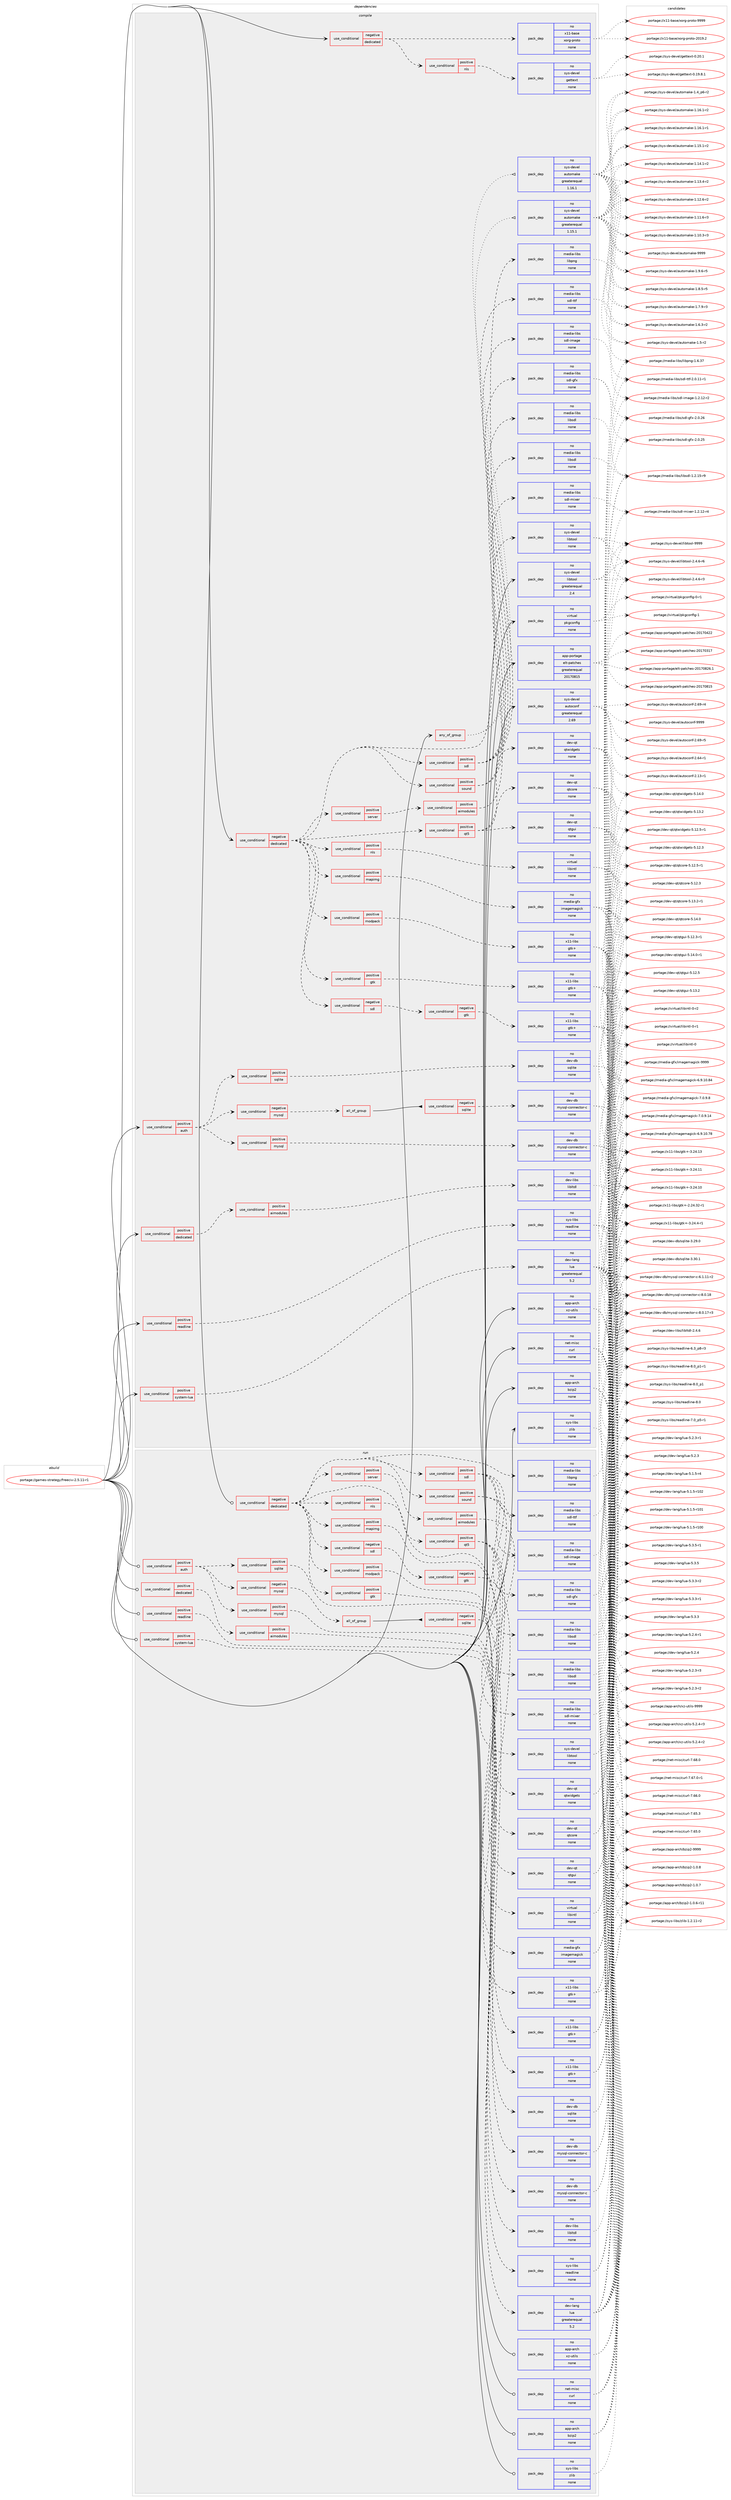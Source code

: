 digraph prolog {

# *************
# Graph options
# *************

newrank=true;
concentrate=true;
compound=true;
graph [rankdir=LR,fontname=Helvetica,fontsize=10,ranksep=1.5];#, ranksep=2.5, nodesep=0.2];
edge  [arrowhead=vee];
node  [fontname=Helvetica,fontsize=10];

# **********
# The ebuild
# **********

subgraph cluster_leftcol {
color=gray;
rank=same;
label=<<i>ebuild</i>>;
id [label="portage://games-strategy/freeciv-2.5.11-r1", color=red, width=4, href="../games-strategy/freeciv-2.5.11-r1.svg"];
}

# ****************
# The dependencies
# ****************

subgraph cluster_midcol {
color=gray;
label=<<i>dependencies</i>>;
subgraph cluster_compile {
fillcolor="#eeeeee";
style=filled;
label=<<i>compile</i>>;
subgraph any4186 {
dependency281091 [label=<<TABLE BORDER="0" CELLBORDER="1" CELLSPACING="0" CELLPADDING="4"><TR><TD CELLPADDING="10">any_of_group</TD></TR></TABLE>>, shape=none, color=red];subgraph pack218064 {
dependency281092 [label=<<TABLE BORDER="0" CELLBORDER="1" CELLSPACING="0" CELLPADDING="4" WIDTH="220"><TR><TD ROWSPAN="6" CELLPADDING="30">pack_dep</TD></TR><TR><TD WIDTH="110">no</TD></TR><TR><TD>sys-devel</TD></TR><TR><TD>automake</TD></TR><TR><TD>greaterequal</TD></TR><TR><TD>1.16.1</TD></TR></TABLE>>, shape=none, color=blue];
}
dependency281091:e -> dependency281092:w [weight=20,style="dotted",arrowhead="oinv"];
subgraph pack218065 {
dependency281093 [label=<<TABLE BORDER="0" CELLBORDER="1" CELLSPACING="0" CELLPADDING="4" WIDTH="220"><TR><TD ROWSPAN="6" CELLPADDING="30">pack_dep</TD></TR><TR><TD WIDTH="110">no</TD></TR><TR><TD>sys-devel</TD></TR><TR><TD>automake</TD></TR><TR><TD>greaterequal</TD></TR><TR><TD>1.15.1</TD></TR></TABLE>>, shape=none, color=blue];
}
dependency281091:e -> dependency281093:w [weight=20,style="dotted",arrowhead="oinv"];
}
id:e -> dependency281091:w [weight=20,style="solid",arrowhead="vee"];
subgraph cond58640 {
dependency281094 [label=<<TABLE BORDER="0" CELLBORDER="1" CELLSPACING="0" CELLPADDING="4"><TR><TD ROWSPAN="3" CELLPADDING="10">use_conditional</TD></TR><TR><TD>negative</TD></TR><TR><TD>dedicated</TD></TR></TABLE>>, shape=none, color=red];
subgraph pack218066 {
dependency281095 [label=<<TABLE BORDER="0" CELLBORDER="1" CELLSPACING="0" CELLPADDING="4" WIDTH="220"><TR><TD ROWSPAN="6" CELLPADDING="30">pack_dep</TD></TR><TR><TD WIDTH="110">no</TD></TR><TR><TD>media-libs</TD></TR><TR><TD>libpng</TD></TR><TR><TD>none</TD></TR><TR><TD></TD></TR></TABLE>>, shape=none, color=blue];
}
dependency281094:e -> dependency281095:w [weight=20,style="dashed",arrowhead="vee"];
subgraph cond58641 {
dependency281096 [label=<<TABLE BORDER="0" CELLBORDER="1" CELLSPACING="0" CELLPADDING="4"><TR><TD ROWSPAN="3" CELLPADDING="10">use_conditional</TD></TR><TR><TD>positive</TD></TR><TR><TD>gtk</TD></TR></TABLE>>, shape=none, color=red];
subgraph pack218067 {
dependency281097 [label=<<TABLE BORDER="0" CELLBORDER="1" CELLSPACING="0" CELLPADDING="4" WIDTH="220"><TR><TD ROWSPAN="6" CELLPADDING="30">pack_dep</TD></TR><TR><TD WIDTH="110">no</TD></TR><TR><TD>x11-libs</TD></TR><TR><TD>gtk+</TD></TR><TR><TD>none</TD></TR><TR><TD></TD></TR></TABLE>>, shape=none, color=blue];
}
dependency281096:e -> dependency281097:w [weight=20,style="dashed",arrowhead="vee"];
}
dependency281094:e -> dependency281096:w [weight=20,style="dashed",arrowhead="vee"];
subgraph cond58642 {
dependency281098 [label=<<TABLE BORDER="0" CELLBORDER="1" CELLSPACING="0" CELLPADDING="4"><TR><TD ROWSPAN="3" CELLPADDING="10">use_conditional</TD></TR><TR><TD>positive</TD></TR><TR><TD>mapimg</TD></TR></TABLE>>, shape=none, color=red];
subgraph pack218068 {
dependency281099 [label=<<TABLE BORDER="0" CELLBORDER="1" CELLSPACING="0" CELLPADDING="4" WIDTH="220"><TR><TD ROWSPAN="6" CELLPADDING="30">pack_dep</TD></TR><TR><TD WIDTH="110">no</TD></TR><TR><TD>media-gfx</TD></TR><TR><TD>imagemagick</TD></TR><TR><TD>none</TD></TR><TR><TD></TD></TR></TABLE>>, shape=none, color=blue];
}
dependency281098:e -> dependency281099:w [weight=20,style="dashed",arrowhead="vee"];
}
dependency281094:e -> dependency281098:w [weight=20,style="dashed",arrowhead="vee"];
subgraph cond58643 {
dependency281100 [label=<<TABLE BORDER="0" CELLBORDER="1" CELLSPACING="0" CELLPADDING="4"><TR><TD ROWSPAN="3" CELLPADDING="10">use_conditional</TD></TR><TR><TD>positive</TD></TR><TR><TD>modpack</TD></TR></TABLE>>, shape=none, color=red];
subgraph pack218069 {
dependency281101 [label=<<TABLE BORDER="0" CELLBORDER="1" CELLSPACING="0" CELLPADDING="4" WIDTH="220"><TR><TD ROWSPAN="6" CELLPADDING="30">pack_dep</TD></TR><TR><TD WIDTH="110">no</TD></TR><TR><TD>x11-libs</TD></TR><TR><TD>gtk+</TD></TR><TR><TD>none</TD></TR><TR><TD></TD></TR></TABLE>>, shape=none, color=blue];
}
dependency281100:e -> dependency281101:w [weight=20,style="dashed",arrowhead="vee"];
}
dependency281094:e -> dependency281100:w [weight=20,style="dashed",arrowhead="vee"];
subgraph cond58644 {
dependency281102 [label=<<TABLE BORDER="0" CELLBORDER="1" CELLSPACING="0" CELLPADDING="4"><TR><TD ROWSPAN="3" CELLPADDING="10">use_conditional</TD></TR><TR><TD>positive</TD></TR><TR><TD>nls</TD></TR></TABLE>>, shape=none, color=red];
subgraph pack218070 {
dependency281103 [label=<<TABLE BORDER="0" CELLBORDER="1" CELLSPACING="0" CELLPADDING="4" WIDTH="220"><TR><TD ROWSPAN="6" CELLPADDING="30">pack_dep</TD></TR><TR><TD WIDTH="110">no</TD></TR><TR><TD>virtual</TD></TR><TR><TD>libintl</TD></TR><TR><TD>none</TD></TR><TR><TD></TD></TR></TABLE>>, shape=none, color=blue];
}
dependency281102:e -> dependency281103:w [weight=20,style="dashed",arrowhead="vee"];
}
dependency281094:e -> dependency281102:w [weight=20,style="dashed",arrowhead="vee"];
subgraph cond58645 {
dependency281104 [label=<<TABLE BORDER="0" CELLBORDER="1" CELLSPACING="0" CELLPADDING="4"><TR><TD ROWSPAN="3" CELLPADDING="10">use_conditional</TD></TR><TR><TD>positive</TD></TR><TR><TD>qt5</TD></TR></TABLE>>, shape=none, color=red];
subgraph pack218071 {
dependency281105 [label=<<TABLE BORDER="0" CELLBORDER="1" CELLSPACING="0" CELLPADDING="4" WIDTH="220"><TR><TD ROWSPAN="6" CELLPADDING="30">pack_dep</TD></TR><TR><TD WIDTH="110">no</TD></TR><TR><TD>dev-qt</TD></TR><TR><TD>qtcore</TD></TR><TR><TD>none</TD></TR><TR><TD></TD></TR></TABLE>>, shape=none, color=blue];
}
dependency281104:e -> dependency281105:w [weight=20,style="dashed",arrowhead="vee"];
subgraph pack218072 {
dependency281106 [label=<<TABLE BORDER="0" CELLBORDER="1" CELLSPACING="0" CELLPADDING="4" WIDTH="220"><TR><TD ROWSPAN="6" CELLPADDING="30">pack_dep</TD></TR><TR><TD WIDTH="110">no</TD></TR><TR><TD>dev-qt</TD></TR><TR><TD>qtgui</TD></TR><TR><TD>none</TD></TR><TR><TD></TD></TR></TABLE>>, shape=none, color=blue];
}
dependency281104:e -> dependency281106:w [weight=20,style="dashed",arrowhead="vee"];
subgraph pack218073 {
dependency281107 [label=<<TABLE BORDER="0" CELLBORDER="1" CELLSPACING="0" CELLPADDING="4" WIDTH="220"><TR><TD ROWSPAN="6" CELLPADDING="30">pack_dep</TD></TR><TR><TD WIDTH="110">no</TD></TR><TR><TD>dev-qt</TD></TR><TR><TD>qtwidgets</TD></TR><TR><TD>none</TD></TR><TR><TD></TD></TR></TABLE>>, shape=none, color=blue];
}
dependency281104:e -> dependency281107:w [weight=20,style="dashed",arrowhead="vee"];
}
dependency281094:e -> dependency281104:w [weight=20,style="dashed",arrowhead="vee"];
subgraph cond58646 {
dependency281108 [label=<<TABLE BORDER="0" CELLBORDER="1" CELLSPACING="0" CELLPADDING="4"><TR><TD ROWSPAN="3" CELLPADDING="10">use_conditional</TD></TR><TR><TD>positive</TD></TR><TR><TD>sdl</TD></TR></TABLE>>, shape=none, color=red];
subgraph pack218074 {
dependency281109 [label=<<TABLE BORDER="0" CELLBORDER="1" CELLSPACING="0" CELLPADDING="4" WIDTH="220"><TR><TD ROWSPAN="6" CELLPADDING="30">pack_dep</TD></TR><TR><TD WIDTH="110">no</TD></TR><TR><TD>media-libs</TD></TR><TR><TD>libsdl</TD></TR><TR><TD>none</TD></TR><TR><TD></TD></TR></TABLE>>, shape=none, color=blue];
}
dependency281108:e -> dependency281109:w [weight=20,style="dashed",arrowhead="vee"];
subgraph pack218075 {
dependency281110 [label=<<TABLE BORDER="0" CELLBORDER="1" CELLSPACING="0" CELLPADDING="4" WIDTH="220"><TR><TD ROWSPAN="6" CELLPADDING="30">pack_dep</TD></TR><TR><TD WIDTH="110">no</TD></TR><TR><TD>media-libs</TD></TR><TR><TD>sdl-gfx</TD></TR><TR><TD>none</TD></TR><TR><TD></TD></TR></TABLE>>, shape=none, color=blue];
}
dependency281108:e -> dependency281110:w [weight=20,style="dashed",arrowhead="vee"];
subgraph pack218076 {
dependency281111 [label=<<TABLE BORDER="0" CELLBORDER="1" CELLSPACING="0" CELLPADDING="4" WIDTH="220"><TR><TD ROWSPAN="6" CELLPADDING="30">pack_dep</TD></TR><TR><TD WIDTH="110">no</TD></TR><TR><TD>media-libs</TD></TR><TR><TD>sdl-image</TD></TR><TR><TD>none</TD></TR><TR><TD></TD></TR></TABLE>>, shape=none, color=blue];
}
dependency281108:e -> dependency281111:w [weight=20,style="dashed",arrowhead="vee"];
subgraph pack218077 {
dependency281112 [label=<<TABLE BORDER="0" CELLBORDER="1" CELLSPACING="0" CELLPADDING="4" WIDTH="220"><TR><TD ROWSPAN="6" CELLPADDING="30">pack_dep</TD></TR><TR><TD WIDTH="110">no</TD></TR><TR><TD>media-libs</TD></TR><TR><TD>sdl-ttf</TD></TR><TR><TD>none</TD></TR><TR><TD></TD></TR></TABLE>>, shape=none, color=blue];
}
dependency281108:e -> dependency281112:w [weight=20,style="dashed",arrowhead="vee"];
}
dependency281094:e -> dependency281108:w [weight=20,style="dashed",arrowhead="vee"];
subgraph cond58647 {
dependency281113 [label=<<TABLE BORDER="0" CELLBORDER="1" CELLSPACING="0" CELLPADDING="4"><TR><TD ROWSPAN="3" CELLPADDING="10">use_conditional</TD></TR><TR><TD>positive</TD></TR><TR><TD>server</TD></TR></TABLE>>, shape=none, color=red];
subgraph cond58648 {
dependency281114 [label=<<TABLE BORDER="0" CELLBORDER="1" CELLSPACING="0" CELLPADDING="4"><TR><TD ROWSPAN="3" CELLPADDING="10">use_conditional</TD></TR><TR><TD>positive</TD></TR><TR><TD>aimodules</TD></TR></TABLE>>, shape=none, color=red];
subgraph pack218078 {
dependency281115 [label=<<TABLE BORDER="0" CELLBORDER="1" CELLSPACING="0" CELLPADDING="4" WIDTH="220"><TR><TD ROWSPAN="6" CELLPADDING="30">pack_dep</TD></TR><TR><TD WIDTH="110">no</TD></TR><TR><TD>sys-devel</TD></TR><TR><TD>libtool</TD></TR><TR><TD>none</TD></TR><TR><TD></TD></TR></TABLE>>, shape=none, color=blue];
}
dependency281114:e -> dependency281115:w [weight=20,style="dashed",arrowhead="vee"];
}
dependency281113:e -> dependency281114:w [weight=20,style="dashed",arrowhead="vee"];
}
dependency281094:e -> dependency281113:w [weight=20,style="dashed",arrowhead="vee"];
subgraph cond58649 {
dependency281116 [label=<<TABLE BORDER="0" CELLBORDER="1" CELLSPACING="0" CELLPADDING="4"><TR><TD ROWSPAN="3" CELLPADDING="10">use_conditional</TD></TR><TR><TD>positive</TD></TR><TR><TD>sound</TD></TR></TABLE>>, shape=none, color=red];
subgraph pack218079 {
dependency281117 [label=<<TABLE BORDER="0" CELLBORDER="1" CELLSPACING="0" CELLPADDING="4" WIDTH="220"><TR><TD ROWSPAN="6" CELLPADDING="30">pack_dep</TD></TR><TR><TD WIDTH="110">no</TD></TR><TR><TD>media-libs</TD></TR><TR><TD>libsdl</TD></TR><TR><TD>none</TD></TR><TR><TD></TD></TR></TABLE>>, shape=none, color=blue];
}
dependency281116:e -> dependency281117:w [weight=20,style="dashed",arrowhead="vee"];
subgraph pack218080 {
dependency281118 [label=<<TABLE BORDER="0" CELLBORDER="1" CELLSPACING="0" CELLPADDING="4" WIDTH="220"><TR><TD ROWSPAN="6" CELLPADDING="30">pack_dep</TD></TR><TR><TD WIDTH="110">no</TD></TR><TR><TD>media-libs</TD></TR><TR><TD>sdl-mixer</TD></TR><TR><TD>none</TD></TR><TR><TD></TD></TR></TABLE>>, shape=none, color=blue];
}
dependency281116:e -> dependency281118:w [weight=20,style="dashed",arrowhead="vee"];
}
dependency281094:e -> dependency281116:w [weight=20,style="dashed",arrowhead="vee"];
subgraph cond58650 {
dependency281119 [label=<<TABLE BORDER="0" CELLBORDER="1" CELLSPACING="0" CELLPADDING="4"><TR><TD ROWSPAN="3" CELLPADDING="10">use_conditional</TD></TR><TR><TD>negative</TD></TR><TR><TD>sdl</TD></TR></TABLE>>, shape=none, color=red];
subgraph cond58651 {
dependency281120 [label=<<TABLE BORDER="0" CELLBORDER="1" CELLSPACING="0" CELLPADDING="4"><TR><TD ROWSPAN="3" CELLPADDING="10">use_conditional</TD></TR><TR><TD>negative</TD></TR><TR><TD>gtk</TD></TR></TABLE>>, shape=none, color=red];
subgraph pack218081 {
dependency281121 [label=<<TABLE BORDER="0" CELLBORDER="1" CELLSPACING="0" CELLPADDING="4" WIDTH="220"><TR><TD ROWSPAN="6" CELLPADDING="30">pack_dep</TD></TR><TR><TD WIDTH="110">no</TD></TR><TR><TD>x11-libs</TD></TR><TR><TD>gtk+</TD></TR><TR><TD>none</TD></TR><TR><TD></TD></TR></TABLE>>, shape=none, color=blue];
}
dependency281120:e -> dependency281121:w [weight=20,style="dashed",arrowhead="vee"];
}
dependency281119:e -> dependency281120:w [weight=20,style="dashed",arrowhead="vee"];
}
dependency281094:e -> dependency281119:w [weight=20,style="dashed",arrowhead="vee"];
}
id:e -> dependency281094:w [weight=20,style="solid",arrowhead="vee"];
subgraph cond58652 {
dependency281122 [label=<<TABLE BORDER="0" CELLBORDER="1" CELLSPACING="0" CELLPADDING="4"><TR><TD ROWSPAN="3" CELLPADDING="10">use_conditional</TD></TR><TR><TD>negative</TD></TR><TR><TD>dedicated</TD></TR></TABLE>>, shape=none, color=red];
subgraph pack218082 {
dependency281123 [label=<<TABLE BORDER="0" CELLBORDER="1" CELLSPACING="0" CELLPADDING="4" WIDTH="220"><TR><TD ROWSPAN="6" CELLPADDING="30">pack_dep</TD></TR><TR><TD WIDTH="110">no</TD></TR><TR><TD>x11-base</TD></TR><TR><TD>xorg-proto</TD></TR><TR><TD>none</TD></TR><TR><TD></TD></TR></TABLE>>, shape=none, color=blue];
}
dependency281122:e -> dependency281123:w [weight=20,style="dashed",arrowhead="vee"];
subgraph cond58653 {
dependency281124 [label=<<TABLE BORDER="0" CELLBORDER="1" CELLSPACING="0" CELLPADDING="4"><TR><TD ROWSPAN="3" CELLPADDING="10">use_conditional</TD></TR><TR><TD>positive</TD></TR><TR><TD>nls</TD></TR></TABLE>>, shape=none, color=red];
subgraph pack218083 {
dependency281125 [label=<<TABLE BORDER="0" CELLBORDER="1" CELLSPACING="0" CELLPADDING="4" WIDTH="220"><TR><TD ROWSPAN="6" CELLPADDING="30">pack_dep</TD></TR><TR><TD WIDTH="110">no</TD></TR><TR><TD>sys-devel</TD></TR><TR><TD>gettext</TD></TR><TR><TD>none</TD></TR><TR><TD></TD></TR></TABLE>>, shape=none, color=blue];
}
dependency281124:e -> dependency281125:w [weight=20,style="dashed",arrowhead="vee"];
}
dependency281122:e -> dependency281124:w [weight=20,style="dashed",arrowhead="vee"];
}
id:e -> dependency281122:w [weight=20,style="solid",arrowhead="vee"];
subgraph cond58654 {
dependency281126 [label=<<TABLE BORDER="0" CELLBORDER="1" CELLSPACING="0" CELLPADDING="4"><TR><TD ROWSPAN="3" CELLPADDING="10">use_conditional</TD></TR><TR><TD>positive</TD></TR><TR><TD>auth</TD></TR></TABLE>>, shape=none, color=red];
subgraph cond58655 {
dependency281127 [label=<<TABLE BORDER="0" CELLBORDER="1" CELLSPACING="0" CELLPADDING="4"><TR><TD ROWSPAN="3" CELLPADDING="10">use_conditional</TD></TR><TR><TD>positive</TD></TR><TR><TD>mysql</TD></TR></TABLE>>, shape=none, color=red];
subgraph pack218084 {
dependency281128 [label=<<TABLE BORDER="0" CELLBORDER="1" CELLSPACING="0" CELLPADDING="4" WIDTH="220"><TR><TD ROWSPAN="6" CELLPADDING="30">pack_dep</TD></TR><TR><TD WIDTH="110">no</TD></TR><TR><TD>dev-db</TD></TR><TR><TD>mysql-connector-c</TD></TR><TR><TD>none</TD></TR><TR><TD></TD></TR></TABLE>>, shape=none, color=blue];
}
dependency281127:e -> dependency281128:w [weight=20,style="dashed",arrowhead="vee"];
}
dependency281126:e -> dependency281127:w [weight=20,style="dashed",arrowhead="vee"];
subgraph cond58656 {
dependency281129 [label=<<TABLE BORDER="0" CELLBORDER="1" CELLSPACING="0" CELLPADDING="4"><TR><TD ROWSPAN="3" CELLPADDING="10">use_conditional</TD></TR><TR><TD>positive</TD></TR><TR><TD>sqlite</TD></TR></TABLE>>, shape=none, color=red];
subgraph pack218085 {
dependency281130 [label=<<TABLE BORDER="0" CELLBORDER="1" CELLSPACING="0" CELLPADDING="4" WIDTH="220"><TR><TD ROWSPAN="6" CELLPADDING="30">pack_dep</TD></TR><TR><TD WIDTH="110">no</TD></TR><TR><TD>dev-db</TD></TR><TR><TD>sqlite</TD></TR><TR><TD>none</TD></TR><TR><TD></TD></TR></TABLE>>, shape=none, color=blue];
}
dependency281129:e -> dependency281130:w [weight=20,style="dashed",arrowhead="vee"];
}
dependency281126:e -> dependency281129:w [weight=20,style="dashed",arrowhead="vee"];
subgraph cond58657 {
dependency281131 [label=<<TABLE BORDER="0" CELLBORDER="1" CELLSPACING="0" CELLPADDING="4"><TR><TD ROWSPAN="3" CELLPADDING="10">use_conditional</TD></TR><TR><TD>negative</TD></TR><TR><TD>mysql</TD></TR></TABLE>>, shape=none, color=red];
subgraph all204 {
dependency281132 [label=<<TABLE BORDER="0" CELLBORDER="1" CELLSPACING="0" CELLPADDING="4"><TR><TD CELLPADDING="10">all_of_group</TD></TR></TABLE>>, shape=none, color=red];subgraph cond58658 {
dependency281133 [label=<<TABLE BORDER="0" CELLBORDER="1" CELLSPACING="0" CELLPADDING="4"><TR><TD ROWSPAN="3" CELLPADDING="10">use_conditional</TD></TR><TR><TD>negative</TD></TR><TR><TD>sqlite</TD></TR></TABLE>>, shape=none, color=red];
subgraph pack218086 {
dependency281134 [label=<<TABLE BORDER="0" CELLBORDER="1" CELLSPACING="0" CELLPADDING="4" WIDTH="220"><TR><TD ROWSPAN="6" CELLPADDING="30">pack_dep</TD></TR><TR><TD WIDTH="110">no</TD></TR><TR><TD>dev-db</TD></TR><TR><TD>mysql-connector-c</TD></TR><TR><TD>none</TD></TR><TR><TD></TD></TR></TABLE>>, shape=none, color=blue];
}
dependency281133:e -> dependency281134:w [weight=20,style="dashed",arrowhead="vee"];
}
dependency281132:e -> dependency281133:w [weight=20,style="solid",arrowhead="inv"];
}
dependency281131:e -> dependency281132:w [weight=20,style="dashed",arrowhead="vee"];
}
dependency281126:e -> dependency281131:w [weight=20,style="dashed",arrowhead="vee"];
}
id:e -> dependency281126:w [weight=20,style="solid",arrowhead="vee"];
subgraph cond58659 {
dependency281135 [label=<<TABLE BORDER="0" CELLBORDER="1" CELLSPACING="0" CELLPADDING="4"><TR><TD ROWSPAN="3" CELLPADDING="10">use_conditional</TD></TR><TR><TD>positive</TD></TR><TR><TD>dedicated</TD></TR></TABLE>>, shape=none, color=red];
subgraph cond58660 {
dependency281136 [label=<<TABLE BORDER="0" CELLBORDER="1" CELLSPACING="0" CELLPADDING="4"><TR><TD ROWSPAN="3" CELLPADDING="10">use_conditional</TD></TR><TR><TD>positive</TD></TR><TR><TD>aimodules</TD></TR></TABLE>>, shape=none, color=red];
subgraph pack218087 {
dependency281137 [label=<<TABLE BORDER="0" CELLBORDER="1" CELLSPACING="0" CELLPADDING="4" WIDTH="220"><TR><TD ROWSPAN="6" CELLPADDING="30">pack_dep</TD></TR><TR><TD WIDTH="110">no</TD></TR><TR><TD>dev-libs</TD></TR><TR><TD>libltdl</TD></TR><TR><TD>none</TD></TR><TR><TD></TD></TR></TABLE>>, shape=none, color=blue];
}
dependency281136:e -> dependency281137:w [weight=20,style="dashed",arrowhead="vee"];
}
dependency281135:e -> dependency281136:w [weight=20,style="dashed",arrowhead="vee"];
}
id:e -> dependency281135:w [weight=20,style="solid",arrowhead="vee"];
subgraph cond58661 {
dependency281138 [label=<<TABLE BORDER="0" CELLBORDER="1" CELLSPACING="0" CELLPADDING="4"><TR><TD ROWSPAN="3" CELLPADDING="10">use_conditional</TD></TR><TR><TD>positive</TD></TR><TR><TD>readline</TD></TR></TABLE>>, shape=none, color=red];
subgraph pack218088 {
dependency281139 [label=<<TABLE BORDER="0" CELLBORDER="1" CELLSPACING="0" CELLPADDING="4" WIDTH="220"><TR><TD ROWSPAN="6" CELLPADDING="30">pack_dep</TD></TR><TR><TD WIDTH="110">no</TD></TR><TR><TD>sys-libs</TD></TR><TR><TD>readline</TD></TR><TR><TD>none</TD></TR><TR><TD></TD></TR></TABLE>>, shape=none, color=blue];
}
dependency281138:e -> dependency281139:w [weight=20,style="dashed",arrowhead="vee"];
}
id:e -> dependency281138:w [weight=20,style="solid",arrowhead="vee"];
subgraph cond58662 {
dependency281140 [label=<<TABLE BORDER="0" CELLBORDER="1" CELLSPACING="0" CELLPADDING="4"><TR><TD ROWSPAN="3" CELLPADDING="10">use_conditional</TD></TR><TR><TD>positive</TD></TR><TR><TD>system-lua</TD></TR></TABLE>>, shape=none, color=red];
subgraph pack218089 {
dependency281141 [label=<<TABLE BORDER="0" CELLBORDER="1" CELLSPACING="0" CELLPADDING="4" WIDTH="220"><TR><TD ROWSPAN="6" CELLPADDING="30">pack_dep</TD></TR><TR><TD WIDTH="110">no</TD></TR><TR><TD>dev-lang</TD></TR><TR><TD>lua</TD></TR><TR><TD>greaterequal</TD></TR><TR><TD>5.2</TD></TR></TABLE>>, shape=none, color=blue];
}
dependency281140:e -> dependency281141:w [weight=20,style="dashed",arrowhead="vee"];
}
id:e -> dependency281140:w [weight=20,style="solid",arrowhead="vee"];
subgraph pack218090 {
dependency281142 [label=<<TABLE BORDER="0" CELLBORDER="1" CELLSPACING="0" CELLPADDING="4" WIDTH="220"><TR><TD ROWSPAN="6" CELLPADDING="30">pack_dep</TD></TR><TR><TD WIDTH="110">no</TD></TR><TR><TD>app-arch</TD></TR><TR><TD>bzip2</TD></TR><TR><TD>none</TD></TR><TR><TD></TD></TR></TABLE>>, shape=none, color=blue];
}
id:e -> dependency281142:w [weight=20,style="solid",arrowhead="vee"];
subgraph pack218091 {
dependency281143 [label=<<TABLE BORDER="0" CELLBORDER="1" CELLSPACING="0" CELLPADDING="4" WIDTH="220"><TR><TD ROWSPAN="6" CELLPADDING="30">pack_dep</TD></TR><TR><TD WIDTH="110">no</TD></TR><TR><TD>app-arch</TD></TR><TR><TD>xz-utils</TD></TR><TR><TD>none</TD></TR><TR><TD></TD></TR></TABLE>>, shape=none, color=blue];
}
id:e -> dependency281143:w [weight=20,style="solid",arrowhead="vee"];
subgraph pack218092 {
dependency281144 [label=<<TABLE BORDER="0" CELLBORDER="1" CELLSPACING="0" CELLPADDING="4" WIDTH="220"><TR><TD ROWSPAN="6" CELLPADDING="30">pack_dep</TD></TR><TR><TD WIDTH="110">no</TD></TR><TR><TD>app-portage</TD></TR><TR><TD>elt-patches</TD></TR><TR><TD>greaterequal</TD></TR><TR><TD>20170815</TD></TR></TABLE>>, shape=none, color=blue];
}
id:e -> dependency281144:w [weight=20,style="solid",arrowhead="vee"];
subgraph pack218093 {
dependency281145 [label=<<TABLE BORDER="0" CELLBORDER="1" CELLSPACING="0" CELLPADDING="4" WIDTH="220"><TR><TD ROWSPAN="6" CELLPADDING="30">pack_dep</TD></TR><TR><TD WIDTH="110">no</TD></TR><TR><TD>net-misc</TD></TR><TR><TD>curl</TD></TR><TR><TD>none</TD></TR><TR><TD></TD></TR></TABLE>>, shape=none, color=blue];
}
id:e -> dependency281145:w [weight=20,style="solid",arrowhead="vee"];
subgraph pack218094 {
dependency281146 [label=<<TABLE BORDER="0" CELLBORDER="1" CELLSPACING="0" CELLPADDING="4" WIDTH="220"><TR><TD ROWSPAN="6" CELLPADDING="30">pack_dep</TD></TR><TR><TD WIDTH="110">no</TD></TR><TR><TD>sys-devel</TD></TR><TR><TD>autoconf</TD></TR><TR><TD>greaterequal</TD></TR><TR><TD>2.69</TD></TR></TABLE>>, shape=none, color=blue];
}
id:e -> dependency281146:w [weight=20,style="solid",arrowhead="vee"];
subgraph pack218095 {
dependency281147 [label=<<TABLE BORDER="0" CELLBORDER="1" CELLSPACING="0" CELLPADDING="4" WIDTH="220"><TR><TD ROWSPAN="6" CELLPADDING="30">pack_dep</TD></TR><TR><TD WIDTH="110">no</TD></TR><TR><TD>sys-devel</TD></TR><TR><TD>libtool</TD></TR><TR><TD>greaterequal</TD></TR><TR><TD>2.4</TD></TR></TABLE>>, shape=none, color=blue];
}
id:e -> dependency281147:w [weight=20,style="solid",arrowhead="vee"];
subgraph pack218096 {
dependency281148 [label=<<TABLE BORDER="0" CELLBORDER="1" CELLSPACING="0" CELLPADDING="4" WIDTH="220"><TR><TD ROWSPAN="6" CELLPADDING="30">pack_dep</TD></TR><TR><TD WIDTH="110">no</TD></TR><TR><TD>sys-libs</TD></TR><TR><TD>zlib</TD></TR><TR><TD>none</TD></TR><TR><TD></TD></TR></TABLE>>, shape=none, color=blue];
}
id:e -> dependency281148:w [weight=20,style="solid",arrowhead="vee"];
subgraph pack218097 {
dependency281149 [label=<<TABLE BORDER="0" CELLBORDER="1" CELLSPACING="0" CELLPADDING="4" WIDTH="220"><TR><TD ROWSPAN="6" CELLPADDING="30">pack_dep</TD></TR><TR><TD WIDTH="110">no</TD></TR><TR><TD>virtual</TD></TR><TR><TD>pkgconfig</TD></TR><TR><TD>none</TD></TR><TR><TD></TD></TR></TABLE>>, shape=none, color=blue];
}
id:e -> dependency281149:w [weight=20,style="solid",arrowhead="vee"];
}
subgraph cluster_compileandrun {
fillcolor="#eeeeee";
style=filled;
label=<<i>compile and run</i>>;
}
subgraph cluster_run {
fillcolor="#eeeeee";
style=filled;
label=<<i>run</i>>;
subgraph cond58663 {
dependency281150 [label=<<TABLE BORDER="0" CELLBORDER="1" CELLSPACING="0" CELLPADDING="4"><TR><TD ROWSPAN="3" CELLPADDING="10">use_conditional</TD></TR><TR><TD>negative</TD></TR><TR><TD>dedicated</TD></TR></TABLE>>, shape=none, color=red];
subgraph pack218098 {
dependency281151 [label=<<TABLE BORDER="0" CELLBORDER="1" CELLSPACING="0" CELLPADDING="4" WIDTH="220"><TR><TD ROWSPAN="6" CELLPADDING="30">pack_dep</TD></TR><TR><TD WIDTH="110">no</TD></TR><TR><TD>media-libs</TD></TR><TR><TD>libpng</TD></TR><TR><TD>none</TD></TR><TR><TD></TD></TR></TABLE>>, shape=none, color=blue];
}
dependency281150:e -> dependency281151:w [weight=20,style="dashed",arrowhead="vee"];
subgraph cond58664 {
dependency281152 [label=<<TABLE BORDER="0" CELLBORDER="1" CELLSPACING="0" CELLPADDING="4"><TR><TD ROWSPAN="3" CELLPADDING="10">use_conditional</TD></TR><TR><TD>positive</TD></TR><TR><TD>gtk</TD></TR></TABLE>>, shape=none, color=red];
subgraph pack218099 {
dependency281153 [label=<<TABLE BORDER="0" CELLBORDER="1" CELLSPACING="0" CELLPADDING="4" WIDTH="220"><TR><TD ROWSPAN="6" CELLPADDING="30">pack_dep</TD></TR><TR><TD WIDTH="110">no</TD></TR><TR><TD>x11-libs</TD></TR><TR><TD>gtk+</TD></TR><TR><TD>none</TD></TR><TR><TD></TD></TR></TABLE>>, shape=none, color=blue];
}
dependency281152:e -> dependency281153:w [weight=20,style="dashed",arrowhead="vee"];
}
dependency281150:e -> dependency281152:w [weight=20,style="dashed",arrowhead="vee"];
subgraph cond58665 {
dependency281154 [label=<<TABLE BORDER="0" CELLBORDER="1" CELLSPACING="0" CELLPADDING="4"><TR><TD ROWSPAN="3" CELLPADDING="10">use_conditional</TD></TR><TR><TD>positive</TD></TR><TR><TD>mapimg</TD></TR></TABLE>>, shape=none, color=red];
subgraph pack218100 {
dependency281155 [label=<<TABLE BORDER="0" CELLBORDER="1" CELLSPACING="0" CELLPADDING="4" WIDTH="220"><TR><TD ROWSPAN="6" CELLPADDING="30">pack_dep</TD></TR><TR><TD WIDTH="110">no</TD></TR><TR><TD>media-gfx</TD></TR><TR><TD>imagemagick</TD></TR><TR><TD>none</TD></TR><TR><TD></TD></TR></TABLE>>, shape=none, color=blue];
}
dependency281154:e -> dependency281155:w [weight=20,style="dashed",arrowhead="vee"];
}
dependency281150:e -> dependency281154:w [weight=20,style="dashed",arrowhead="vee"];
subgraph cond58666 {
dependency281156 [label=<<TABLE BORDER="0" CELLBORDER="1" CELLSPACING="0" CELLPADDING="4"><TR><TD ROWSPAN="3" CELLPADDING="10">use_conditional</TD></TR><TR><TD>positive</TD></TR><TR><TD>modpack</TD></TR></TABLE>>, shape=none, color=red];
subgraph pack218101 {
dependency281157 [label=<<TABLE BORDER="0" CELLBORDER="1" CELLSPACING="0" CELLPADDING="4" WIDTH="220"><TR><TD ROWSPAN="6" CELLPADDING="30">pack_dep</TD></TR><TR><TD WIDTH="110">no</TD></TR><TR><TD>x11-libs</TD></TR><TR><TD>gtk+</TD></TR><TR><TD>none</TD></TR><TR><TD></TD></TR></TABLE>>, shape=none, color=blue];
}
dependency281156:e -> dependency281157:w [weight=20,style="dashed",arrowhead="vee"];
}
dependency281150:e -> dependency281156:w [weight=20,style="dashed",arrowhead="vee"];
subgraph cond58667 {
dependency281158 [label=<<TABLE BORDER="0" CELLBORDER="1" CELLSPACING="0" CELLPADDING="4"><TR><TD ROWSPAN="3" CELLPADDING="10">use_conditional</TD></TR><TR><TD>positive</TD></TR><TR><TD>nls</TD></TR></TABLE>>, shape=none, color=red];
subgraph pack218102 {
dependency281159 [label=<<TABLE BORDER="0" CELLBORDER="1" CELLSPACING="0" CELLPADDING="4" WIDTH="220"><TR><TD ROWSPAN="6" CELLPADDING="30">pack_dep</TD></TR><TR><TD WIDTH="110">no</TD></TR><TR><TD>virtual</TD></TR><TR><TD>libintl</TD></TR><TR><TD>none</TD></TR><TR><TD></TD></TR></TABLE>>, shape=none, color=blue];
}
dependency281158:e -> dependency281159:w [weight=20,style="dashed",arrowhead="vee"];
}
dependency281150:e -> dependency281158:w [weight=20,style="dashed",arrowhead="vee"];
subgraph cond58668 {
dependency281160 [label=<<TABLE BORDER="0" CELLBORDER="1" CELLSPACING="0" CELLPADDING="4"><TR><TD ROWSPAN="3" CELLPADDING="10">use_conditional</TD></TR><TR><TD>positive</TD></TR><TR><TD>qt5</TD></TR></TABLE>>, shape=none, color=red];
subgraph pack218103 {
dependency281161 [label=<<TABLE BORDER="0" CELLBORDER="1" CELLSPACING="0" CELLPADDING="4" WIDTH="220"><TR><TD ROWSPAN="6" CELLPADDING="30">pack_dep</TD></TR><TR><TD WIDTH="110">no</TD></TR><TR><TD>dev-qt</TD></TR><TR><TD>qtcore</TD></TR><TR><TD>none</TD></TR><TR><TD></TD></TR></TABLE>>, shape=none, color=blue];
}
dependency281160:e -> dependency281161:w [weight=20,style="dashed",arrowhead="vee"];
subgraph pack218104 {
dependency281162 [label=<<TABLE BORDER="0" CELLBORDER="1" CELLSPACING="0" CELLPADDING="4" WIDTH="220"><TR><TD ROWSPAN="6" CELLPADDING="30">pack_dep</TD></TR><TR><TD WIDTH="110">no</TD></TR><TR><TD>dev-qt</TD></TR><TR><TD>qtgui</TD></TR><TR><TD>none</TD></TR><TR><TD></TD></TR></TABLE>>, shape=none, color=blue];
}
dependency281160:e -> dependency281162:w [weight=20,style="dashed",arrowhead="vee"];
subgraph pack218105 {
dependency281163 [label=<<TABLE BORDER="0" CELLBORDER="1" CELLSPACING="0" CELLPADDING="4" WIDTH="220"><TR><TD ROWSPAN="6" CELLPADDING="30">pack_dep</TD></TR><TR><TD WIDTH="110">no</TD></TR><TR><TD>dev-qt</TD></TR><TR><TD>qtwidgets</TD></TR><TR><TD>none</TD></TR><TR><TD></TD></TR></TABLE>>, shape=none, color=blue];
}
dependency281160:e -> dependency281163:w [weight=20,style="dashed",arrowhead="vee"];
}
dependency281150:e -> dependency281160:w [weight=20,style="dashed",arrowhead="vee"];
subgraph cond58669 {
dependency281164 [label=<<TABLE BORDER="0" CELLBORDER="1" CELLSPACING="0" CELLPADDING="4"><TR><TD ROWSPAN="3" CELLPADDING="10">use_conditional</TD></TR><TR><TD>positive</TD></TR><TR><TD>sdl</TD></TR></TABLE>>, shape=none, color=red];
subgraph pack218106 {
dependency281165 [label=<<TABLE BORDER="0" CELLBORDER="1" CELLSPACING="0" CELLPADDING="4" WIDTH="220"><TR><TD ROWSPAN="6" CELLPADDING="30">pack_dep</TD></TR><TR><TD WIDTH="110">no</TD></TR><TR><TD>media-libs</TD></TR><TR><TD>libsdl</TD></TR><TR><TD>none</TD></TR><TR><TD></TD></TR></TABLE>>, shape=none, color=blue];
}
dependency281164:e -> dependency281165:w [weight=20,style="dashed",arrowhead="vee"];
subgraph pack218107 {
dependency281166 [label=<<TABLE BORDER="0" CELLBORDER="1" CELLSPACING="0" CELLPADDING="4" WIDTH="220"><TR><TD ROWSPAN="6" CELLPADDING="30">pack_dep</TD></TR><TR><TD WIDTH="110">no</TD></TR><TR><TD>media-libs</TD></TR><TR><TD>sdl-gfx</TD></TR><TR><TD>none</TD></TR><TR><TD></TD></TR></TABLE>>, shape=none, color=blue];
}
dependency281164:e -> dependency281166:w [weight=20,style="dashed",arrowhead="vee"];
subgraph pack218108 {
dependency281167 [label=<<TABLE BORDER="0" CELLBORDER="1" CELLSPACING="0" CELLPADDING="4" WIDTH="220"><TR><TD ROWSPAN="6" CELLPADDING="30">pack_dep</TD></TR><TR><TD WIDTH="110">no</TD></TR><TR><TD>media-libs</TD></TR><TR><TD>sdl-image</TD></TR><TR><TD>none</TD></TR><TR><TD></TD></TR></TABLE>>, shape=none, color=blue];
}
dependency281164:e -> dependency281167:w [weight=20,style="dashed",arrowhead="vee"];
subgraph pack218109 {
dependency281168 [label=<<TABLE BORDER="0" CELLBORDER="1" CELLSPACING="0" CELLPADDING="4" WIDTH="220"><TR><TD ROWSPAN="6" CELLPADDING="30">pack_dep</TD></TR><TR><TD WIDTH="110">no</TD></TR><TR><TD>media-libs</TD></TR><TR><TD>sdl-ttf</TD></TR><TR><TD>none</TD></TR><TR><TD></TD></TR></TABLE>>, shape=none, color=blue];
}
dependency281164:e -> dependency281168:w [weight=20,style="dashed",arrowhead="vee"];
}
dependency281150:e -> dependency281164:w [weight=20,style="dashed",arrowhead="vee"];
subgraph cond58670 {
dependency281169 [label=<<TABLE BORDER="0" CELLBORDER="1" CELLSPACING="0" CELLPADDING="4"><TR><TD ROWSPAN="3" CELLPADDING="10">use_conditional</TD></TR><TR><TD>positive</TD></TR><TR><TD>server</TD></TR></TABLE>>, shape=none, color=red];
subgraph cond58671 {
dependency281170 [label=<<TABLE BORDER="0" CELLBORDER="1" CELLSPACING="0" CELLPADDING="4"><TR><TD ROWSPAN="3" CELLPADDING="10">use_conditional</TD></TR><TR><TD>positive</TD></TR><TR><TD>aimodules</TD></TR></TABLE>>, shape=none, color=red];
subgraph pack218110 {
dependency281171 [label=<<TABLE BORDER="0" CELLBORDER="1" CELLSPACING="0" CELLPADDING="4" WIDTH="220"><TR><TD ROWSPAN="6" CELLPADDING="30">pack_dep</TD></TR><TR><TD WIDTH="110">no</TD></TR><TR><TD>sys-devel</TD></TR><TR><TD>libtool</TD></TR><TR><TD>none</TD></TR><TR><TD></TD></TR></TABLE>>, shape=none, color=blue];
}
dependency281170:e -> dependency281171:w [weight=20,style="dashed",arrowhead="vee"];
}
dependency281169:e -> dependency281170:w [weight=20,style="dashed",arrowhead="vee"];
}
dependency281150:e -> dependency281169:w [weight=20,style="dashed",arrowhead="vee"];
subgraph cond58672 {
dependency281172 [label=<<TABLE BORDER="0" CELLBORDER="1" CELLSPACING="0" CELLPADDING="4"><TR><TD ROWSPAN="3" CELLPADDING="10">use_conditional</TD></TR><TR><TD>positive</TD></TR><TR><TD>sound</TD></TR></TABLE>>, shape=none, color=red];
subgraph pack218111 {
dependency281173 [label=<<TABLE BORDER="0" CELLBORDER="1" CELLSPACING="0" CELLPADDING="4" WIDTH="220"><TR><TD ROWSPAN="6" CELLPADDING="30">pack_dep</TD></TR><TR><TD WIDTH="110">no</TD></TR><TR><TD>media-libs</TD></TR><TR><TD>libsdl</TD></TR><TR><TD>none</TD></TR><TR><TD></TD></TR></TABLE>>, shape=none, color=blue];
}
dependency281172:e -> dependency281173:w [weight=20,style="dashed",arrowhead="vee"];
subgraph pack218112 {
dependency281174 [label=<<TABLE BORDER="0" CELLBORDER="1" CELLSPACING="0" CELLPADDING="4" WIDTH="220"><TR><TD ROWSPAN="6" CELLPADDING="30">pack_dep</TD></TR><TR><TD WIDTH="110">no</TD></TR><TR><TD>media-libs</TD></TR><TR><TD>sdl-mixer</TD></TR><TR><TD>none</TD></TR><TR><TD></TD></TR></TABLE>>, shape=none, color=blue];
}
dependency281172:e -> dependency281174:w [weight=20,style="dashed",arrowhead="vee"];
}
dependency281150:e -> dependency281172:w [weight=20,style="dashed",arrowhead="vee"];
subgraph cond58673 {
dependency281175 [label=<<TABLE BORDER="0" CELLBORDER="1" CELLSPACING="0" CELLPADDING="4"><TR><TD ROWSPAN="3" CELLPADDING="10">use_conditional</TD></TR><TR><TD>negative</TD></TR><TR><TD>sdl</TD></TR></TABLE>>, shape=none, color=red];
subgraph cond58674 {
dependency281176 [label=<<TABLE BORDER="0" CELLBORDER="1" CELLSPACING="0" CELLPADDING="4"><TR><TD ROWSPAN="3" CELLPADDING="10">use_conditional</TD></TR><TR><TD>negative</TD></TR><TR><TD>gtk</TD></TR></TABLE>>, shape=none, color=red];
subgraph pack218113 {
dependency281177 [label=<<TABLE BORDER="0" CELLBORDER="1" CELLSPACING="0" CELLPADDING="4" WIDTH="220"><TR><TD ROWSPAN="6" CELLPADDING="30">pack_dep</TD></TR><TR><TD WIDTH="110">no</TD></TR><TR><TD>x11-libs</TD></TR><TR><TD>gtk+</TD></TR><TR><TD>none</TD></TR><TR><TD></TD></TR></TABLE>>, shape=none, color=blue];
}
dependency281176:e -> dependency281177:w [weight=20,style="dashed",arrowhead="vee"];
}
dependency281175:e -> dependency281176:w [weight=20,style="dashed",arrowhead="vee"];
}
dependency281150:e -> dependency281175:w [weight=20,style="dashed",arrowhead="vee"];
}
id:e -> dependency281150:w [weight=20,style="solid",arrowhead="odot"];
subgraph cond58675 {
dependency281178 [label=<<TABLE BORDER="0" CELLBORDER="1" CELLSPACING="0" CELLPADDING="4"><TR><TD ROWSPAN="3" CELLPADDING="10">use_conditional</TD></TR><TR><TD>positive</TD></TR><TR><TD>auth</TD></TR></TABLE>>, shape=none, color=red];
subgraph cond58676 {
dependency281179 [label=<<TABLE BORDER="0" CELLBORDER="1" CELLSPACING="0" CELLPADDING="4"><TR><TD ROWSPAN="3" CELLPADDING="10">use_conditional</TD></TR><TR><TD>positive</TD></TR><TR><TD>mysql</TD></TR></TABLE>>, shape=none, color=red];
subgraph pack218114 {
dependency281180 [label=<<TABLE BORDER="0" CELLBORDER="1" CELLSPACING="0" CELLPADDING="4" WIDTH="220"><TR><TD ROWSPAN="6" CELLPADDING="30">pack_dep</TD></TR><TR><TD WIDTH="110">no</TD></TR><TR><TD>dev-db</TD></TR><TR><TD>mysql-connector-c</TD></TR><TR><TD>none</TD></TR><TR><TD></TD></TR></TABLE>>, shape=none, color=blue];
}
dependency281179:e -> dependency281180:w [weight=20,style="dashed",arrowhead="vee"];
}
dependency281178:e -> dependency281179:w [weight=20,style="dashed",arrowhead="vee"];
subgraph cond58677 {
dependency281181 [label=<<TABLE BORDER="0" CELLBORDER="1" CELLSPACING="0" CELLPADDING="4"><TR><TD ROWSPAN="3" CELLPADDING="10">use_conditional</TD></TR><TR><TD>positive</TD></TR><TR><TD>sqlite</TD></TR></TABLE>>, shape=none, color=red];
subgraph pack218115 {
dependency281182 [label=<<TABLE BORDER="0" CELLBORDER="1" CELLSPACING="0" CELLPADDING="4" WIDTH="220"><TR><TD ROWSPAN="6" CELLPADDING="30">pack_dep</TD></TR><TR><TD WIDTH="110">no</TD></TR><TR><TD>dev-db</TD></TR><TR><TD>sqlite</TD></TR><TR><TD>none</TD></TR><TR><TD></TD></TR></TABLE>>, shape=none, color=blue];
}
dependency281181:e -> dependency281182:w [weight=20,style="dashed",arrowhead="vee"];
}
dependency281178:e -> dependency281181:w [weight=20,style="dashed",arrowhead="vee"];
subgraph cond58678 {
dependency281183 [label=<<TABLE BORDER="0" CELLBORDER="1" CELLSPACING="0" CELLPADDING="4"><TR><TD ROWSPAN="3" CELLPADDING="10">use_conditional</TD></TR><TR><TD>negative</TD></TR><TR><TD>mysql</TD></TR></TABLE>>, shape=none, color=red];
subgraph all205 {
dependency281184 [label=<<TABLE BORDER="0" CELLBORDER="1" CELLSPACING="0" CELLPADDING="4"><TR><TD CELLPADDING="10">all_of_group</TD></TR></TABLE>>, shape=none, color=red];subgraph cond58679 {
dependency281185 [label=<<TABLE BORDER="0" CELLBORDER="1" CELLSPACING="0" CELLPADDING="4"><TR><TD ROWSPAN="3" CELLPADDING="10">use_conditional</TD></TR><TR><TD>negative</TD></TR><TR><TD>sqlite</TD></TR></TABLE>>, shape=none, color=red];
subgraph pack218116 {
dependency281186 [label=<<TABLE BORDER="0" CELLBORDER="1" CELLSPACING="0" CELLPADDING="4" WIDTH="220"><TR><TD ROWSPAN="6" CELLPADDING="30">pack_dep</TD></TR><TR><TD WIDTH="110">no</TD></TR><TR><TD>dev-db</TD></TR><TR><TD>mysql-connector-c</TD></TR><TR><TD>none</TD></TR><TR><TD></TD></TR></TABLE>>, shape=none, color=blue];
}
dependency281185:e -> dependency281186:w [weight=20,style="dashed",arrowhead="vee"];
}
dependency281184:e -> dependency281185:w [weight=20,style="solid",arrowhead="inv"];
}
dependency281183:e -> dependency281184:w [weight=20,style="dashed",arrowhead="vee"];
}
dependency281178:e -> dependency281183:w [weight=20,style="dashed",arrowhead="vee"];
}
id:e -> dependency281178:w [weight=20,style="solid",arrowhead="odot"];
subgraph cond58680 {
dependency281187 [label=<<TABLE BORDER="0" CELLBORDER="1" CELLSPACING="0" CELLPADDING="4"><TR><TD ROWSPAN="3" CELLPADDING="10">use_conditional</TD></TR><TR><TD>positive</TD></TR><TR><TD>dedicated</TD></TR></TABLE>>, shape=none, color=red];
subgraph cond58681 {
dependency281188 [label=<<TABLE BORDER="0" CELLBORDER="1" CELLSPACING="0" CELLPADDING="4"><TR><TD ROWSPAN="3" CELLPADDING="10">use_conditional</TD></TR><TR><TD>positive</TD></TR><TR><TD>aimodules</TD></TR></TABLE>>, shape=none, color=red];
subgraph pack218117 {
dependency281189 [label=<<TABLE BORDER="0" CELLBORDER="1" CELLSPACING="0" CELLPADDING="4" WIDTH="220"><TR><TD ROWSPAN="6" CELLPADDING="30">pack_dep</TD></TR><TR><TD WIDTH="110">no</TD></TR><TR><TD>dev-libs</TD></TR><TR><TD>libltdl</TD></TR><TR><TD>none</TD></TR><TR><TD></TD></TR></TABLE>>, shape=none, color=blue];
}
dependency281188:e -> dependency281189:w [weight=20,style="dashed",arrowhead="vee"];
}
dependency281187:e -> dependency281188:w [weight=20,style="dashed",arrowhead="vee"];
}
id:e -> dependency281187:w [weight=20,style="solid",arrowhead="odot"];
subgraph cond58682 {
dependency281190 [label=<<TABLE BORDER="0" CELLBORDER="1" CELLSPACING="0" CELLPADDING="4"><TR><TD ROWSPAN="3" CELLPADDING="10">use_conditional</TD></TR><TR><TD>positive</TD></TR><TR><TD>readline</TD></TR></TABLE>>, shape=none, color=red];
subgraph pack218118 {
dependency281191 [label=<<TABLE BORDER="0" CELLBORDER="1" CELLSPACING="0" CELLPADDING="4" WIDTH="220"><TR><TD ROWSPAN="6" CELLPADDING="30">pack_dep</TD></TR><TR><TD WIDTH="110">no</TD></TR><TR><TD>sys-libs</TD></TR><TR><TD>readline</TD></TR><TR><TD>none</TD></TR><TR><TD></TD></TR></TABLE>>, shape=none, color=blue];
}
dependency281190:e -> dependency281191:w [weight=20,style="dashed",arrowhead="vee"];
}
id:e -> dependency281190:w [weight=20,style="solid",arrowhead="odot"];
subgraph cond58683 {
dependency281192 [label=<<TABLE BORDER="0" CELLBORDER="1" CELLSPACING="0" CELLPADDING="4"><TR><TD ROWSPAN="3" CELLPADDING="10">use_conditional</TD></TR><TR><TD>positive</TD></TR><TR><TD>system-lua</TD></TR></TABLE>>, shape=none, color=red];
subgraph pack218119 {
dependency281193 [label=<<TABLE BORDER="0" CELLBORDER="1" CELLSPACING="0" CELLPADDING="4" WIDTH="220"><TR><TD ROWSPAN="6" CELLPADDING="30">pack_dep</TD></TR><TR><TD WIDTH="110">no</TD></TR><TR><TD>dev-lang</TD></TR><TR><TD>lua</TD></TR><TR><TD>greaterequal</TD></TR><TR><TD>5.2</TD></TR></TABLE>>, shape=none, color=blue];
}
dependency281192:e -> dependency281193:w [weight=20,style="dashed",arrowhead="vee"];
}
id:e -> dependency281192:w [weight=20,style="solid",arrowhead="odot"];
subgraph pack218120 {
dependency281194 [label=<<TABLE BORDER="0" CELLBORDER="1" CELLSPACING="0" CELLPADDING="4" WIDTH="220"><TR><TD ROWSPAN="6" CELLPADDING="30">pack_dep</TD></TR><TR><TD WIDTH="110">no</TD></TR><TR><TD>app-arch</TD></TR><TR><TD>bzip2</TD></TR><TR><TD>none</TD></TR><TR><TD></TD></TR></TABLE>>, shape=none, color=blue];
}
id:e -> dependency281194:w [weight=20,style="solid",arrowhead="odot"];
subgraph pack218121 {
dependency281195 [label=<<TABLE BORDER="0" CELLBORDER="1" CELLSPACING="0" CELLPADDING="4" WIDTH="220"><TR><TD ROWSPAN="6" CELLPADDING="30">pack_dep</TD></TR><TR><TD WIDTH="110">no</TD></TR><TR><TD>app-arch</TD></TR><TR><TD>xz-utils</TD></TR><TR><TD>none</TD></TR><TR><TD></TD></TR></TABLE>>, shape=none, color=blue];
}
id:e -> dependency281195:w [weight=20,style="solid",arrowhead="odot"];
subgraph pack218122 {
dependency281196 [label=<<TABLE BORDER="0" CELLBORDER="1" CELLSPACING="0" CELLPADDING="4" WIDTH="220"><TR><TD ROWSPAN="6" CELLPADDING="30">pack_dep</TD></TR><TR><TD WIDTH="110">no</TD></TR><TR><TD>net-misc</TD></TR><TR><TD>curl</TD></TR><TR><TD>none</TD></TR><TR><TD></TD></TR></TABLE>>, shape=none, color=blue];
}
id:e -> dependency281196:w [weight=20,style="solid",arrowhead="odot"];
subgraph pack218123 {
dependency281197 [label=<<TABLE BORDER="0" CELLBORDER="1" CELLSPACING="0" CELLPADDING="4" WIDTH="220"><TR><TD ROWSPAN="6" CELLPADDING="30">pack_dep</TD></TR><TR><TD WIDTH="110">no</TD></TR><TR><TD>sys-libs</TD></TR><TR><TD>zlib</TD></TR><TR><TD>none</TD></TR><TR><TD></TD></TR></TABLE>>, shape=none, color=blue];
}
id:e -> dependency281197:w [weight=20,style="solid",arrowhead="odot"];
}
}

# **************
# The candidates
# **************

subgraph cluster_choices {
rank=same;
color=gray;
label=<<i>candidates</i>>;

subgraph choice218064 {
color=black;
nodesep=1;
choice115121115451001011181011084797117116111109971071014557575757 [label="portage://sys-devel/automake-9999", color=red, width=4,href="../sys-devel/automake-9999.svg"];
choice115121115451001011181011084797117116111109971071014549465746544511453 [label="portage://sys-devel/automake-1.9.6-r5", color=red, width=4,href="../sys-devel/automake-1.9.6-r5.svg"];
choice115121115451001011181011084797117116111109971071014549465646534511453 [label="portage://sys-devel/automake-1.8.5-r5", color=red, width=4,href="../sys-devel/automake-1.8.5-r5.svg"];
choice115121115451001011181011084797117116111109971071014549465546574511451 [label="portage://sys-devel/automake-1.7.9-r3", color=red, width=4,href="../sys-devel/automake-1.7.9-r3.svg"];
choice115121115451001011181011084797117116111109971071014549465446514511450 [label="portage://sys-devel/automake-1.6.3-r2", color=red, width=4,href="../sys-devel/automake-1.6.3-r2.svg"];
choice11512111545100101118101108479711711611110997107101454946534511450 [label="portage://sys-devel/automake-1.5-r2", color=red, width=4,href="../sys-devel/automake-1.5-r2.svg"];
choice115121115451001011181011084797117116111109971071014549465295112544511450 [label="portage://sys-devel/automake-1.4_p6-r2", color=red, width=4,href="../sys-devel/automake-1.4_p6-r2.svg"];
choice11512111545100101118101108479711711611110997107101454946495446494511450 [label="portage://sys-devel/automake-1.16.1-r2", color=red, width=4,href="../sys-devel/automake-1.16.1-r2.svg"];
choice11512111545100101118101108479711711611110997107101454946495446494511449 [label="portage://sys-devel/automake-1.16.1-r1", color=red, width=4,href="../sys-devel/automake-1.16.1-r1.svg"];
choice11512111545100101118101108479711711611110997107101454946495346494511450 [label="portage://sys-devel/automake-1.15.1-r2", color=red, width=4,href="../sys-devel/automake-1.15.1-r2.svg"];
choice11512111545100101118101108479711711611110997107101454946495246494511450 [label="portage://sys-devel/automake-1.14.1-r2", color=red, width=4,href="../sys-devel/automake-1.14.1-r2.svg"];
choice11512111545100101118101108479711711611110997107101454946495146524511450 [label="portage://sys-devel/automake-1.13.4-r2", color=red, width=4,href="../sys-devel/automake-1.13.4-r2.svg"];
choice11512111545100101118101108479711711611110997107101454946495046544511450 [label="portage://sys-devel/automake-1.12.6-r2", color=red, width=4,href="../sys-devel/automake-1.12.6-r2.svg"];
choice11512111545100101118101108479711711611110997107101454946494946544511451 [label="portage://sys-devel/automake-1.11.6-r3", color=red, width=4,href="../sys-devel/automake-1.11.6-r3.svg"];
choice11512111545100101118101108479711711611110997107101454946494846514511451 [label="portage://sys-devel/automake-1.10.3-r3", color=red, width=4,href="../sys-devel/automake-1.10.3-r3.svg"];
dependency281092:e -> choice115121115451001011181011084797117116111109971071014557575757:w [style=dotted,weight="100"];
dependency281092:e -> choice115121115451001011181011084797117116111109971071014549465746544511453:w [style=dotted,weight="100"];
dependency281092:e -> choice115121115451001011181011084797117116111109971071014549465646534511453:w [style=dotted,weight="100"];
dependency281092:e -> choice115121115451001011181011084797117116111109971071014549465546574511451:w [style=dotted,weight="100"];
dependency281092:e -> choice115121115451001011181011084797117116111109971071014549465446514511450:w [style=dotted,weight="100"];
dependency281092:e -> choice11512111545100101118101108479711711611110997107101454946534511450:w [style=dotted,weight="100"];
dependency281092:e -> choice115121115451001011181011084797117116111109971071014549465295112544511450:w [style=dotted,weight="100"];
dependency281092:e -> choice11512111545100101118101108479711711611110997107101454946495446494511450:w [style=dotted,weight="100"];
dependency281092:e -> choice11512111545100101118101108479711711611110997107101454946495446494511449:w [style=dotted,weight="100"];
dependency281092:e -> choice11512111545100101118101108479711711611110997107101454946495346494511450:w [style=dotted,weight="100"];
dependency281092:e -> choice11512111545100101118101108479711711611110997107101454946495246494511450:w [style=dotted,weight="100"];
dependency281092:e -> choice11512111545100101118101108479711711611110997107101454946495146524511450:w [style=dotted,weight="100"];
dependency281092:e -> choice11512111545100101118101108479711711611110997107101454946495046544511450:w [style=dotted,weight="100"];
dependency281092:e -> choice11512111545100101118101108479711711611110997107101454946494946544511451:w [style=dotted,weight="100"];
dependency281092:e -> choice11512111545100101118101108479711711611110997107101454946494846514511451:w [style=dotted,weight="100"];
}
subgraph choice218065 {
color=black;
nodesep=1;
choice115121115451001011181011084797117116111109971071014557575757 [label="portage://sys-devel/automake-9999", color=red, width=4,href="../sys-devel/automake-9999.svg"];
choice115121115451001011181011084797117116111109971071014549465746544511453 [label="portage://sys-devel/automake-1.9.6-r5", color=red, width=4,href="../sys-devel/automake-1.9.6-r5.svg"];
choice115121115451001011181011084797117116111109971071014549465646534511453 [label="portage://sys-devel/automake-1.8.5-r5", color=red, width=4,href="../sys-devel/automake-1.8.5-r5.svg"];
choice115121115451001011181011084797117116111109971071014549465546574511451 [label="portage://sys-devel/automake-1.7.9-r3", color=red, width=4,href="../sys-devel/automake-1.7.9-r3.svg"];
choice115121115451001011181011084797117116111109971071014549465446514511450 [label="portage://sys-devel/automake-1.6.3-r2", color=red, width=4,href="../sys-devel/automake-1.6.3-r2.svg"];
choice11512111545100101118101108479711711611110997107101454946534511450 [label="portage://sys-devel/automake-1.5-r2", color=red, width=4,href="../sys-devel/automake-1.5-r2.svg"];
choice115121115451001011181011084797117116111109971071014549465295112544511450 [label="portage://sys-devel/automake-1.4_p6-r2", color=red, width=4,href="../sys-devel/automake-1.4_p6-r2.svg"];
choice11512111545100101118101108479711711611110997107101454946495446494511450 [label="portage://sys-devel/automake-1.16.1-r2", color=red, width=4,href="../sys-devel/automake-1.16.1-r2.svg"];
choice11512111545100101118101108479711711611110997107101454946495446494511449 [label="portage://sys-devel/automake-1.16.1-r1", color=red, width=4,href="../sys-devel/automake-1.16.1-r1.svg"];
choice11512111545100101118101108479711711611110997107101454946495346494511450 [label="portage://sys-devel/automake-1.15.1-r2", color=red, width=4,href="../sys-devel/automake-1.15.1-r2.svg"];
choice11512111545100101118101108479711711611110997107101454946495246494511450 [label="portage://sys-devel/automake-1.14.1-r2", color=red, width=4,href="../sys-devel/automake-1.14.1-r2.svg"];
choice11512111545100101118101108479711711611110997107101454946495146524511450 [label="portage://sys-devel/automake-1.13.4-r2", color=red, width=4,href="../sys-devel/automake-1.13.4-r2.svg"];
choice11512111545100101118101108479711711611110997107101454946495046544511450 [label="portage://sys-devel/automake-1.12.6-r2", color=red, width=4,href="../sys-devel/automake-1.12.6-r2.svg"];
choice11512111545100101118101108479711711611110997107101454946494946544511451 [label="portage://sys-devel/automake-1.11.6-r3", color=red, width=4,href="../sys-devel/automake-1.11.6-r3.svg"];
choice11512111545100101118101108479711711611110997107101454946494846514511451 [label="portage://sys-devel/automake-1.10.3-r3", color=red, width=4,href="../sys-devel/automake-1.10.3-r3.svg"];
dependency281093:e -> choice115121115451001011181011084797117116111109971071014557575757:w [style=dotted,weight="100"];
dependency281093:e -> choice115121115451001011181011084797117116111109971071014549465746544511453:w [style=dotted,weight="100"];
dependency281093:e -> choice115121115451001011181011084797117116111109971071014549465646534511453:w [style=dotted,weight="100"];
dependency281093:e -> choice115121115451001011181011084797117116111109971071014549465546574511451:w [style=dotted,weight="100"];
dependency281093:e -> choice115121115451001011181011084797117116111109971071014549465446514511450:w [style=dotted,weight="100"];
dependency281093:e -> choice11512111545100101118101108479711711611110997107101454946534511450:w [style=dotted,weight="100"];
dependency281093:e -> choice115121115451001011181011084797117116111109971071014549465295112544511450:w [style=dotted,weight="100"];
dependency281093:e -> choice11512111545100101118101108479711711611110997107101454946495446494511450:w [style=dotted,weight="100"];
dependency281093:e -> choice11512111545100101118101108479711711611110997107101454946495446494511449:w [style=dotted,weight="100"];
dependency281093:e -> choice11512111545100101118101108479711711611110997107101454946495346494511450:w [style=dotted,weight="100"];
dependency281093:e -> choice11512111545100101118101108479711711611110997107101454946495246494511450:w [style=dotted,weight="100"];
dependency281093:e -> choice11512111545100101118101108479711711611110997107101454946495146524511450:w [style=dotted,weight="100"];
dependency281093:e -> choice11512111545100101118101108479711711611110997107101454946495046544511450:w [style=dotted,weight="100"];
dependency281093:e -> choice11512111545100101118101108479711711611110997107101454946494946544511451:w [style=dotted,weight="100"];
dependency281093:e -> choice11512111545100101118101108479711711611110997107101454946494846514511451:w [style=dotted,weight="100"];
}
subgraph choice218066 {
color=black;
nodesep=1;
choice109101100105974510810598115471081059811211010345494654465155 [label="portage://media-libs/libpng-1.6.37", color=red, width=4,href="../media-libs/libpng-1.6.37.svg"];
dependency281095:e -> choice109101100105974510810598115471081059811211010345494654465155:w [style=dotted,weight="100"];
}
subgraph choice218067 {
color=black;
nodesep=1;
choice120494945108105981154710311610743455146505246524511449 [label="portage://x11-libs/gtk+-3.24.4-r1", color=red, width=4,href="../x11-libs/gtk+-3.24.4-r1.svg"];
choice1204949451081059811547103116107434551465052464951 [label="portage://x11-libs/gtk+-3.24.13", color=red, width=4,href="../x11-libs/gtk+-3.24.13.svg"];
choice1204949451081059811547103116107434551465052464949 [label="portage://x11-libs/gtk+-3.24.11", color=red, width=4,href="../x11-libs/gtk+-3.24.11.svg"];
choice1204949451081059811547103116107434551465052464948 [label="portage://x11-libs/gtk+-3.24.10", color=red, width=4,href="../x11-libs/gtk+-3.24.10.svg"];
choice12049494510810598115471031161074345504650524651504511449 [label="portage://x11-libs/gtk+-2.24.32-r1", color=red, width=4,href="../x11-libs/gtk+-2.24.32-r1.svg"];
dependency281097:e -> choice120494945108105981154710311610743455146505246524511449:w [style=dotted,weight="100"];
dependency281097:e -> choice1204949451081059811547103116107434551465052464951:w [style=dotted,weight="100"];
dependency281097:e -> choice1204949451081059811547103116107434551465052464949:w [style=dotted,weight="100"];
dependency281097:e -> choice1204949451081059811547103116107434551465052464948:w [style=dotted,weight="100"];
dependency281097:e -> choice12049494510810598115471031161074345504650524651504511449:w [style=dotted,weight="100"];
}
subgraph choice218068 {
color=black;
nodesep=1;
choice1091011001059745103102120471051099710310110997103105991074557575757 [label="portage://media-gfx/imagemagick-9999", color=red, width=4,href="../media-gfx/imagemagick-9999.svg"];
choice1091011001059745103102120471051099710310110997103105991074555464846574656 [label="portage://media-gfx/imagemagick-7.0.9.8", color=red, width=4,href="../media-gfx/imagemagick-7.0.9.8.svg"];
choice109101100105974510310212047105109971031011099710310599107455546484657464952 [label="portage://media-gfx/imagemagick-7.0.9.14", color=red, width=4,href="../media-gfx/imagemagick-7.0.9.14.svg"];
choice10910110010597451031021204710510997103101109971031059910745544657464948465652 [label="portage://media-gfx/imagemagick-6.9.10.84", color=red, width=4,href="../media-gfx/imagemagick-6.9.10.84.svg"];
choice10910110010597451031021204710510997103101109971031059910745544657464948465556 [label="portage://media-gfx/imagemagick-6.9.10.78", color=red, width=4,href="../media-gfx/imagemagick-6.9.10.78.svg"];
dependency281099:e -> choice1091011001059745103102120471051099710310110997103105991074557575757:w [style=dotted,weight="100"];
dependency281099:e -> choice1091011001059745103102120471051099710310110997103105991074555464846574656:w [style=dotted,weight="100"];
dependency281099:e -> choice109101100105974510310212047105109971031011099710310599107455546484657464952:w [style=dotted,weight="100"];
dependency281099:e -> choice10910110010597451031021204710510997103101109971031059910745544657464948465652:w [style=dotted,weight="100"];
dependency281099:e -> choice10910110010597451031021204710510997103101109971031059910745544657464948465556:w [style=dotted,weight="100"];
}
subgraph choice218069 {
color=black;
nodesep=1;
choice120494945108105981154710311610743455146505246524511449 [label="portage://x11-libs/gtk+-3.24.4-r1", color=red, width=4,href="../x11-libs/gtk+-3.24.4-r1.svg"];
choice1204949451081059811547103116107434551465052464951 [label="portage://x11-libs/gtk+-3.24.13", color=red, width=4,href="../x11-libs/gtk+-3.24.13.svg"];
choice1204949451081059811547103116107434551465052464949 [label="portage://x11-libs/gtk+-3.24.11", color=red, width=4,href="../x11-libs/gtk+-3.24.11.svg"];
choice1204949451081059811547103116107434551465052464948 [label="portage://x11-libs/gtk+-3.24.10", color=red, width=4,href="../x11-libs/gtk+-3.24.10.svg"];
choice12049494510810598115471031161074345504650524651504511449 [label="portage://x11-libs/gtk+-2.24.32-r1", color=red, width=4,href="../x11-libs/gtk+-2.24.32-r1.svg"];
dependency281101:e -> choice120494945108105981154710311610743455146505246524511449:w [style=dotted,weight="100"];
dependency281101:e -> choice1204949451081059811547103116107434551465052464951:w [style=dotted,weight="100"];
dependency281101:e -> choice1204949451081059811547103116107434551465052464949:w [style=dotted,weight="100"];
dependency281101:e -> choice1204949451081059811547103116107434551465052464948:w [style=dotted,weight="100"];
dependency281101:e -> choice12049494510810598115471031161074345504650524651504511449:w [style=dotted,weight="100"];
}
subgraph choice218070 {
color=black;
nodesep=1;
choice11810511411611797108471081059810511011610845484511450 [label="portage://virtual/libintl-0-r2", color=red, width=4,href="../virtual/libintl-0-r2.svg"];
choice11810511411611797108471081059810511011610845484511449 [label="portage://virtual/libintl-0-r1", color=red, width=4,href="../virtual/libintl-0-r1.svg"];
choice1181051141161179710847108105981051101161084548 [label="portage://virtual/libintl-0", color=red, width=4,href="../virtual/libintl-0.svg"];
dependency281103:e -> choice11810511411611797108471081059810511011610845484511450:w [style=dotted,weight="100"];
dependency281103:e -> choice11810511411611797108471081059810511011610845484511449:w [style=dotted,weight="100"];
dependency281103:e -> choice1181051141161179710847108105981051101161084548:w [style=dotted,weight="100"];
}
subgraph choice218071 {
color=black;
nodesep=1;
choice10010111845113116471131169911111410145534649524648 [label="portage://dev-qt/qtcore-5.14.0", color=red, width=4,href="../dev-qt/qtcore-5.14.0.svg"];
choice100101118451131164711311699111114101455346495146504511449 [label="portage://dev-qt/qtcore-5.13.2-r1", color=red, width=4,href="../dev-qt/qtcore-5.13.2-r1.svg"];
choice100101118451131164711311699111114101455346495046534511449 [label="portage://dev-qt/qtcore-5.12.5-r1", color=red, width=4,href="../dev-qt/qtcore-5.12.5-r1.svg"];
choice10010111845113116471131169911111410145534649504651 [label="portage://dev-qt/qtcore-5.12.3", color=red, width=4,href="../dev-qt/qtcore-5.12.3.svg"];
dependency281105:e -> choice10010111845113116471131169911111410145534649524648:w [style=dotted,weight="100"];
dependency281105:e -> choice100101118451131164711311699111114101455346495146504511449:w [style=dotted,weight="100"];
dependency281105:e -> choice100101118451131164711311699111114101455346495046534511449:w [style=dotted,weight="100"];
dependency281105:e -> choice10010111845113116471131169911111410145534649504651:w [style=dotted,weight="100"];
}
subgraph choice218072 {
color=black;
nodesep=1;
choice1001011184511311647113116103117105455346495246484511449 [label="portage://dev-qt/qtgui-5.14.0-r1", color=red, width=4,href="../dev-qt/qtgui-5.14.0-r1.svg"];
choice100101118451131164711311610311710545534649514650 [label="portage://dev-qt/qtgui-5.13.2", color=red, width=4,href="../dev-qt/qtgui-5.13.2.svg"];
choice100101118451131164711311610311710545534649504653 [label="portage://dev-qt/qtgui-5.12.5", color=red, width=4,href="../dev-qt/qtgui-5.12.5.svg"];
choice1001011184511311647113116103117105455346495046514511449 [label="portage://dev-qt/qtgui-5.12.3-r1", color=red, width=4,href="../dev-qt/qtgui-5.12.3-r1.svg"];
dependency281106:e -> choice1001011184511311647113116103117105455346495246484511449:w [style=dotted,weight="100"];
dependency281106:e -> choice100101118451131164711311610311710545534649514650:w [style=dotted,weight="100"];
dependency281106:e -> choice100101118451131164711311610311710545534649504653:w [style=dotted,weight="100"];
dependency281106:e -> choice1001011184511311647113116103117105455346495046514511449:w [style=dotted,weight="100"];
}
subgraph choice218073 {
color=black;
nodesep=1;
choice100101118451131164711311611910510010310111611545534649524648 [label="portage://dev-qt/qtwidgets-5.14.0", color=red, width=4,href="../dev-qt/qtwidgets-5.14.0.svg"];
choice100101118451131164711311611910510010310111611545534649514650 [label="portage://dev-qt/qtwidgets-5.13.2", color=red, width=4,href="../dev-qt/qtwidgets-5.13.2.svg"];
choice1001011184511311647113116119105100103101116115455346495046534511449 [label="portage://dev-qt/qtwidgets-5.12.5-r1", color=red, width=4,href="../dev-qt/qtwidgets-5.12.5-r1.svg"];
choice100101118451131164711311611910510010310111611545534649504651 [label="portage://dev-qt/qtwidgets-5.12.3", color=red, width=4,href="../dev-qt/qtwidgets-5.12.3.svg"];
dependency281107:e -> choice100101118451131164711311611910510010310111611545534649524648:w [style=dotted,weight="100"];
dependency281107:e -> choice100101118451131164711311611910510010310111611545534649514650:w [style=dotted,weight="100"];
dependency281107:e -> choice1001011184511311647113116119105100103101116115455346495046534511449:w [style=dotted,weight="100"];
dependency281107:e -> choice100101118451131164711311611910510010310111611545534649504651:w [style=dotted,weight="100"];
}
subgraph choice218074 {
color=black;
nodesep=1;
choice1091011001059745108105981154710810598115100108454946504649534511457 [label="portage://media-libs/libsdl-1.2.15-r9", color=red, width=4,href="../media-libs/libsdl-1.2.15-r9.svg"];
dependency281109:e -> choice1091011001059745108105981154710810598115100108454946504649534511457:w [style=dotted,weight="100"];
}
subgraph choice218075 {
color=black;
nodesep=1;
choice109101100105974510810598115471151001084510310212045504648465054 [label="portage://media-libs/sdl-gfx-2.0.26", color=red, width=4,href="../media-libs/sdl-gfx-2.0.26.svg"];
choice109101100105974510810598115471151001084510310212045504648465053 [label="portage://media-libs/sdl-gfx-2.0.25", color=red, width=4,href="../media-libs/sdl-gfx-2.0.25.svg"];
dependency281110:e -> choice109101100105974510810598115471151001084510310212045504648465054:w [style=dotted,weight="100"];
dependency281110:e -> choice109101100105974510810598115471151001084510310212045504648465053:w [style=dotted,weight="100"];
}
subgraph choice218076 {
color=black;
nodesep=1;
choice109101100105974510810598115471151001084510510997103101454946504649504511450 [label="portage://media-libs/sdl-image-1.2.12-r2", color=red, width=4,href="../media-libs/sdl-image-1.2.12-r2.svg"];
dependency281111:e -> choice109101100105974510810598115471151001084510510997103101454946504649504511450:w [style=dotted,weight="100"];
}
subgraph choice218077 {
color=black;
nodesep=1;
choice1091011001059745108105981154711510010845116116102455046484649494511449 [label="portage://media-libs/sdl-ttf-2.0.11-r1", color=red, width=4,href="../media-libs/sdl-ttf-2.0.11-r1.svg"];
dependency281112:e -> choice1091011001059745108105981154711510010845116116102455046484649494511449:w [style=dotted,weight="100"];
}
subgraph choice218078 {
color=black;
nodesep=1;
choice1151211154510010111810110847108105981161111111084557575757 [label="portage://sys-devel/libtool-9999", color=red, width=4,href="../sys-devel/libtool-9999.svg"];
choice1151211154510010111810110847108105981161111111084550465246544511454 [label="portage://sys-devel/libtool-2.4.6-r6", color=red, width=4,href="../sys-devel/libtool-2.4.6-r6.svg"];
choice1151211154510010111810110847108105981161111111084550465246544511451 [label="portage://sys-devel/libtool-2.4.6-r3", color=red, width=4,href="../sys-devel/libtool-2.4.6-r3.svg"];
dependency281115:e -> choice1151211154510010111810110847108105981161111111084557575757:w [style=dotted,weight="100"];
dependency281115:e -> choice1151211154510010111810110847108105981161111111084550465246544511454:w [style=dotted,weight="100"];
dependency281115:e -> choice1151211154510010111810110847108105981161111111084550465246544511451:w [style=dotted,weight="100"];
}
subgraph choice218079 {
color=black;
nodesep=1;
choice1091011001059745108105981154710810598115100108454946504649534511457 [label="portage://media-libs/libsdl-1.2.15-r9", color=red, width=4,href="../media-libs/libsdl-1.2.15-r9.svg"];
dependency281117:e -> choice1091011001059745108105981154710810598115100108454946504649534511457:w [style=dotted,weight="100"];
}
subgraph choice218080 {
color=black;
nodesep=1;
choice1091011001059745108105981154711510010845109105120101114454946504649504511452 [label="portage://media-libs/sdl-mixer-1.2.12-r4", color=red, width=4,href="../media-libs/sdl-mixer-1.2.12-r4.svg"];
dependency281118:e -> choice1091011001059745108105981154711510010845109105120101114454946504649504511452:w [style=dotted,weight="100"];
}
subgraph choice218081 {
color=black;
nodesep=1;
choice120494945108105981154710311610743455146505246524511449 [label="portage://x11-libs/gtk+-3.24.4-r1", color=red, width=4,href="../x11-libs/gtk+-3.24.4-r1.svg"];
choice1204949451081059811547103116107434551465052464951 [label="portage://x11-libs/gtk+-3.24.13", color=red, width=4,href="../x11-libs/gtk+-3.24.13.svg"];
choice1204949451081059811547103116107434551465052464949 [label="portage://x11-libs/gtk+-3.24.11", color=red, width=4,href="../x11-libs/gtk+-3.24.11.svg"];
choice1204949451081059811547103116107434551465052464948 [label="portage://x11-libs/gtk+-3.24.10", color=red, width=4,href="../x11-libs/gtk+-3.24.10.svg"];
choice12049494510810598115471031161074345504650524651504511449 [label="portage://x11-libs/gtk+-2.24.32-r1", color=red, width=4,href="../x11-libs/gtk+-2.24.32-r1.svg"];
dependency281121:e -> choice120494945108105981154710311610743455146505246524511449:w [style=dotted,weight="100"];
dependency281121:e -> choice1204949451081059811547103116107434551465052464951:w [style=dotted,weight="100"];
dependency281121:e -> choice1204949451081059811547103116107434551465052464949:w [style=dotted,weight="100"];
dependency281121:e -> choice1204949451081059811547103116107434551465052464948:w [style=dotted,weight="100"];
dependency281121:e -> choice12049494510810598115471031161074345504650524651504511449:w [style=dotted,weight="100"];
}
subgraph choice218082 {
color=black;
nodesep=1;
choice120494945989711510147120111114103451121141111161114557575757 [label="portage://x11-base/xorg-proto-9999", color=red, width=4,href="../x11-base/xorg-proto-9999.svg"];
choice1204949459897115101471201111141034511211411111611145504849574650 [label="portage://x11-base/xorg-proto-2019.2", color=red, width=4,href="../x11-base/xorg-proto-2019.2.svg"];
dependency281123:e -> choice120494945989711510147120111114103451121141111161114557575757:w [style=dotted,weight="100"];
dependency281123:e -> choice1204949459897115101471201111141034511211411111611145504849574650:w [style=dotted,weight="100"];
}
subgraph choice218083 {
color=black;
nodesep=1;
choice115121115451001011181011084710310111611610112011645484650484649 [label="portage://sys-devel/gettext-0.20.1", color=red, width=4,href="../sys-devel/gettext-0.20.1.svg"];
choice1151211154510010111810110847103101116116101120116454846495746564649 [label="portage://sys-devel/gettext-0.19.8.1", color=red, width=4,href="../sys-devel/gettext-0.19.8.1.svg"];
dependency281125:e -> choice115121115451001011181011084710310111611610112011645484650484649:w [style=dotted,weight="100"];
dependency281125:e -> choice1151211154510010111810110847103101116116101120116454846495746564649:w [style=dotted,weight="100"];
}
subgraph choice218084 {
color=black;
nodesep=1;
choice100101118451009847109121115113108459911111011010199116111114459945564648464956 [label="portage://dev-db/mysql-connector-c-8.0.18", color=red, width=4,href="../dev-db/mysql-connector-c-8.0.18.svg"];
choice1001011184510098471091211151131084599111110110101991161111144599455646484649554511451 [label="portage://dev-db/mysql-connector-c-8.0.17-r3", color=red, width=4,href="../dev-db/mysql-connector-c-8.0.17-r3.svg"];
choice1001011184510098471091211151131084599111110110101991161111144599455446494649494511450 [label="portage://dev-db/mysql-connector-c-6.1.11-r2", color=red, width=4,href="../dev-db/mysql-connector-c-6.1.11-r2.svg"];
dependency281128:e -> choice100101118451009847109121115113108459911111011010199116111114459945564648464956:w [style=dotted,weight="100"];
dependency281128:e -> choice1001011184510098471091211151131084599111110110101991161111144599455646484649554511451:w [style=dotted,weight="100"];
dependency281128:e -> choice1001011184510098471091211151131084599111110110101991161111144599455446494649494511450:w [style=dotted,weight="100"];
}
subgraph choice218085 {
color=black;
nodesep=1;
choice10010111845100984711511310810511610145514651484649 [label="portage://dev-db/sqlite-3.30.1", color=red, width=4,href="../dev-db/sqlite-3.30.1.svg"];
choice10010111845100984711511310810511610145514650574648 [label="portage://dev-db/sqlite-3.29.0", color=red, width=4,href="../dev-db/sqlite-3.29.0.svg"];
dependency281130:e -> choice10010111845100984711511310810511610145514651484649:w [style=dotted,weight="100"];
dependency281130:e -> choice10010111845100984711511310810511610145514650574648:w [style=dotted,weight="100"];
}
subgraph choice218086 {
color=black;
nodesep=1;
choice100101118451009847109121115113108459911111011010199116111114459945564648464956 [label="portage://dev-db/mysql-connector-c-8.0.18", color=red, width=4,href="../dev-db/mysql-connector-c-8.0.18.svg"];
choice1001011184510098471091211151131084599111110110101991161111144599455646484649554511451 [label="portage://dev-db/mysql-connector-c-8.0.17-r3", color=red, width=4,href="../dev-db/mysql-connector-c-8.0.17-r3.svg"];
choice1001011184510098471091211151131084599111110110101991161111144599455446494649494511450 [label="portage://dev-db/mysql-connector-c-6.1.11-r2", color=red, width=4,href="../dev-db/mysql-connector-c-6.1.11-r2.svg"];
dependency281134:e -> choice100101118451009847109121115113108459911111011010199116111114459945564648464956:w [style=dotted,weight="100"];
dependency281134:e -> choice1001011184510098471091211151131084599111110110101991161111144599455646484649554511451:w [style=dotted,weight="100"];
dependency281134:e -> choice1001011184510098471091211151131084599111110110101991161111144599455446494649494511450:w [style=dotted,weight="100"];
}
subgraph choice218087 {
color=black;
nodesep=1;
choice10010111845108105981154710810598108116100108455046524654 [label="portage://dev-libs/libltdl-2.4.6", color=red, width=4,href="../dev-libs/libltdl-2.4.6.svg"];
dependency281137:e -> choice10010111845108105981154710810598108116100108455046524654:w [style=dotted,weight="100"];
}
subgraph choice218088 {
color=black;
nodesep=1;
choice115121115451081059811547114101971001081051101014556464895112494511449 [label="portage://sys-libs/readline-8.0_p1-r1", color=red, width=4,href="../sys-libs/readline-8.0_p1-r1.svg"];
choice11512111545108105981154711410197100108105110101455646489511249 [label="portage://sys-libs/readline-8.0_p1", color=red, width=4,href="../sys-libs/readline-8.0_p1.svg"];
choice1151211154510810598115471141019710010810511010145564648 [label="portage://sys-libs/readline-8.0", color=red, width=4,href="../sys-libs/readline-8.0.svg"];
choice115121115451081059811547114101971001081051101014555464895112534511449 [label="portage://sys-libs/readline-7.0_p5-r1", color=red, width=4,href="../sys-libs/readline-7.0_p5-r1.svg"];
choice115121115451081059811547114101971001081051101014554465195112564511451 [label="portage://sys-libs/readline-6.3_p8-r3", color=red, width=4,href="../sys-libs/readline-6.3_p8-r3.svg"];
dependency281139:e -> choice115121115451081059811547114101971001081051101014556464895112494511449:w [style=dotted,weight="100"];
dependency281139:e -> choice11512111545108105981154711410197100108105110101455646489511249:w [style=dotted,weight="100"];
dependency281139:e -> choice1151211154510810598115471141019710010810511010145564648:w [style=dotted,weight="100"];
dependency281139:e -> choice115121115451081059811547114101971001081051101014555464895112534511449:w [style=dotted,weight="100"];
dependency281139:e -> choice115121115451081059811547114101971001081051101014554465195112564511451:w [style=dotted,weight="100"];
}
subgraph choice218089 {
color=black;
nodesep=1;
choice100101118451089711010347108117974553465146534511449 [label="portage://dev-lang/lua-5.3.5-r1", color=red, width=4,href="../dev-lang/lua-5.3.5-r1.svg"];
choice10010111845108971101034710811797455346514653 [label="portage://dev-lang/lua-5.3.5", color=red, width=4,href="../dev-lang/lua-5.3.5.svg"];
choice100101118451089711010347108117974553465146514511450 [label="portage://dev-lang/lua-5.3.3-r2", color=red, width=4,href="../dev-lang/lua-5.3.3-r2.svg"];
choice100101118451089711010347108117974553465146514511449 [label="portage://dev-lang/lua-5.3.3-r1", color=red, width=4,href="../dev-lang/lua-5.3.3-r1.svg"];
choice10010111845108971101034710811797455346514651 [label="portage://dev-lang/lua-5.3.3", color=red, width=4,href="../dev-lang/lua-5.3.3.svg"];
choice100101118451089711010347108117974553465046524511449 [label="portage://dev-lang/lua-5.2.4-r1", color=red, width=4,href="../dev-lang/lua-5.2.4-r1.svg"];
choice10010111845108971101034710811797455346504652 [label="portage://dev-lang/lua-5.2.4", color=red, width=4,href="../dev-lang/lua-5.2.4.svg"];
choice100101118451089711010347108117974553465046514511451 [label="portage://dev-lang/lua-5.2.3-r3", color=red, width=4,href="../dev-lang/lua-5.2.3-r3.svg"];
choice100101118451089711010347108117974553465046514511450 [label="portage://dev-lang/lua-5.2.3-r2", color=red, width=4,href="../dev-lang/lua-5.2.3-r2.svg"];
choice100101118451089711010347108117974553465046514511449 [label="portage://dev-lang/lua-5.2.3-r1", color=red, width=4,href="../dev-lang/lua-5.2.3-r1.svg"];
choice10010111845108971101034710811797455346504651 [label="portage://dev-lang/lua-5.2.3", color=red, width=4,href="../dev-lang/lua-5.2.3.svg"];
choice100101118451089711010347108117974553464946534511452 [label="portage://dev-lang/lua-5.1.5-r4", color=red, width=4,href="../dev-lang/lua-5.1.5-r4.svg"];
choice1001011184510897110103471081179745534649465345114494850 [label="portage://dev-lang/lua-5.1.5-r102", color=red, width=4,href="../dev-lang/lua-5.1.5-r102.svg"];
choice1001011184510897110103471081179745534649465345114494849 [label="portage://dev-lang/lua-5.1.5-r101", color=red, width=4,href="../dev-lang/lua-5.1.5-r101.svg"];
choice1001011184510897110103471081179745534649465345114494848 [label="portage://dev-lang/lua-5.1.5-r100", color=red, width=4,href="../dev-lang/lua-5.1.5-r100.svg"];
dependency281141:e -> choice100101118451089711010347108117974553465146534511449:w [style=dotted,weight="100"];
dependency281141:e -> choice10010111845108971101034710811797455346514653:w [style=dotted,weight="100"];
dependency281141:e -> choice100101118451089711010347108117974553465146514511450:w [style=dotted,weight="100"];
dependency281141:e -> choice100101118451089711010347108117974553465146514511449:w [style=dotted,weight="100"];
dependency281141:e -> choice10010111845108971101034710811797455346514651:w [style=dotted,weight="100"];
dependency281141:e -> choice100101118451089711010347108117974553465046524511449:w [style=dotted,weight="100"];
dependency281141:e -> choice10010111845108971101034710811797455346504652:w [style=dotted,weight="100"];
dependency281141:e -> choice100101118451089711010347108117974553465046514511451:w [style=dotted,weight="100"];
dependency281141:e -> choice100101118451089711010347108117974553465046514511450:w [style=dotted,weight="100"];
dependency281141:e -> choice100101118451089711010347108117974553465046514511449:w [style=dotted,weight="100"];
dependency281141:e -> choice10010111845108971101034710811797455346504651:w [style=dotted,weight="100"];
dependency281141:e -> choice100101118451089711010347108117974553464946534511452:w [style=dotted,weight="100"];
dependency281141:e -> choice1001011184510897110103471081179745534649465345114494850:w [style=dotted,weight="100"];
dependency281141:e -> choice1001011184510897110103471081179745534649465345114494849:w [style=dotted,weight="100"];
dependency281141:e -> choice1001011184510897110103471081179745534649465345114494848:w [style=dotted,weight="100"];
}
subgraph choice218090 {
color=black;
nodesep=1;
choice971121124597114991044798122105112504557575757 [label="portage://app-arch/bzip2-9999", color=red, width=4,href="../app-arch/bzip2-9999.svg"];
choice97112112459711499104479812210511250454946484656 [label="portage://app-arch/bzip2-1.0.8", color=red, width=4,href="../app-arch/bzip2-1.0.8.svg"];
choice97112112459711499104479812210511250454946484655 [label="portage://app-arch/bzip2-1.0.7", color=red, width=4,href="../app-arch/bzip2-1.0.7.svg"];
choice97112112459711499104479812210511250454946484654451144949 [label="portage://app-arch/bzip2-1.0.6-r11", color=red, width=4,href="../app-arch/bzip2-1.0.6-r11.svg"];
dependency281142:e -> choice971121124597114991044798122105112504557575757:w [style=dotted,weight="100"];
dependency281142:e -> choice97112112459711499104479812210511250454946484656:w [style=dotted,weight="100"];
dependency281142:e -> choice97112112459711499104479812210511250454946484655:w [style=dotted,weight="100"];
dependency281142:e -> choice97112112459711499104479812210511250454946484654451144949:w [style=dotted,weight="100"];
}
subgraph choice218091 {
color=black;
nodesep=1;
choice9711211245971149910447120122451171161051081154557575757 [label="portage://app-arch/xz-utils-9999", color=red, width=4,href="../app-arch/xz-utils-9999.svg"];
choice9711211245971149910447120122451171161051081154553465046524511451 [label="portage://app-arch/xz-utils-5.2.4-r3", color=red, width=4,href="../app-arch/xz-utils-5.2.4-r3.svg"];
choice9711211245971149910447120122451171161051081154553465046524511450 [label="portage://app-arch/xz-utils-5.2.4-r2", color=red, width=4,href="../app-arch/xz-utils-5.2.4-r2.svg"];
dependency281143:e -> choice9711211245971149910447120122451171161051081154557575757:w [style=dotted,weight="100"];
dependency281143:e -> choice9711211245971149910447120122451171161051081154553465046524511451:w [style=dotted,weight="100"];
dependency281143:e -> choice9711211245971149910447120122451171161051081154553465046524511450:w [style=dotted,weight="100"];
}
subgraph choice218092 {
color=black;
nodesep=1;
choice971121124511211111411697103101471011081164511297116991041011154550484955485650544649 [label="portage://app-portage/elt-patches-20170826.1", color=red, width=4,href="../app-portage/elt-patches-20170826.1.svg"];
choice97112112451121111141169710310147101108116451129711699104101115455048495548564953 [label="portage://app-portage/elt-patches-20170815", color=red, width=4,href="../app-portage/elt-patches-20170815.svg"];
choice97112112451121111141169710310147101108116451129711699104101115455048495548525050 [label="portage://app-portage/elt-patches-20170422", color=red, width=4,href="../app-portage/elt-patches-20170422.svg"];
choice97112112451121111141169710310147101108116451129711699104101115455048495548514955 [label="portage://app-portage/elt-patches-20170317", color=red, width=4,href="../app-portage/elt-patches-20170317.svg"];
dependency281144:e -> choice971121124511211111411697103101471011081164511297116991041011154550484955485650544649:w [style=dotted,weight="100"];
dependency281144:e -> choice97112112451121111141169710310147101108116451129711699104101115455048495548564953:w [style=dotted,weight="100"];
dependency281144:e -> choice97112112451121111141169710310147101108116451129711699104101115455048495548525050:w [style=dotted,weight="100"];
dependency281144:e -> choice97112112451121111141169710310147101108116451129711699104101115455048495548514955:w [style=dotted,weight="100"];
}
subgraph choice218093 {
color=black;
nodesep=1;
choice1101011164510910511599479911711410845554654564648 [label="portage://net-misc/curl-7.68.0", color=red, width=4,href="../net-misc/curl-7.68.0.svg"];
choice11010111645109105115994799117114108455546545546484511449 [label="portage://net-misc/curl-7.67.0-r1", color=red, width=4,href="../net-misc/curl-7.67.0-r1.svg"];
choice1101011164510910511599479911711410845554654544648 [label="portage://net-misc/curl-7.66.0", color=red, width=4,href="../net-misc/curl-7.66.0.svg"];
choice1101011164510910511599479911711410845554654534651 [label="portage://net-misc/curl-7.65.3", color=red, width=4,href="../net-misc/curl-7.65.3.svg"];
choice1101011164510910511599479911711410845554654534648 [label="portage://net-misc/curl-7.65.0", color=red, width=4,href="../net-misc/curl-7.65.0.svg"];
dependency281145:e -> choice1101011164510910511599479911711410845554654564648:w [style=dotted,weight="100"];
dependency281145:e -> choice11010111645109105115994799117114108455546545546484511449:w [style=dotted,weight="100"];
dependency281145:e -> choice1101011164510910511599479911711410845554654544648:w [style=dotted,weight="100"];
dependency281145:e -> choice1101011164510910511599479911711410845554654534651:w [style=dotted,weight="100"];
dependency281145:e -> choice1101011164510910511599479911711410845554654534648:w [style=dotted,weight="100"];
}
subgraph choice218094 {
color=black;
nodesep=1;
choice115121115451001011181011084797117116111991111101024557575757 [label="portage://sys-devel/autoconf-9999", color=red, width=4,href="../sys-devel/autoconf-9999.svg"];
choice1151211154510010111810110847971171161119911111010245504654574511453 [label="portage://sys-devel/autoconf-2.69-r5", color=red, width=4,href="../sys-devel/autoconf-2.69-r5.svg"];
choice1151211154510010111810110847971171161119911111010245504654574511452 [label="portage://sys-devel/autoconf-2.69-r4", color=red, width=4,href="../sys-devel/autoconf-2.69-r4.svg"];
choice1151211154510010111810110847971171161119911111010245504654524511449 [label="portage://sys-devel/autoconf-2.64-r1", color=red, width=4,href="../sys-devel/autoconf-2.64-r1.svg"];
choice1151211154510010111810110847971171161119911111010245504649514511449 [label="portage://sys-devel/autoconf-2.13-r1", color=red, width=4,href="../sys-devel/autoconf-2.13-r1.svg"];
dependency281146:e -> choice115121115451001011181011084797117116111991111101024557575757:w [style=dotted,weight="100"];
dependency281146:e -> choice1151211154510010111810110847971171161119911111010245504654574511453:w [style=dotted,weight="100"];
dependency281146:e -> choice1151211154510010111810110847971171161119911111010245504654574511452:w [style=dotted,weight="100"];
dependency281146:e -> choice1151211154510010111810110847971171161119911111010245504654524511449:w [style=dotted,weight="100"];
dependency281146:e -> choice1151211154510010111810110847971171161119911111010245504649514511449:w [style=dotted,weight="100"];
}
subgraph choice218095 {
color=black;
nodesep=1;
choice1151211154510010111810110847108105981161111111084557575757 [label="portage://sys-devel/libtool-9999", color=red, width=4,href="../sys-devel/libtool-9999.svg"];
choice1151211154510010111810110847108105981161111111084550465246544511454 [label="portage://sys-devel/libtool-2.4.6-r6", color=red, width=4,href="../sys-devel/libtool-2.4.6-r6.svg"];
choice1151211154510010111810110847108105981161111111084550465246544511451 [label="portage://sys-devel/libtool-2.4.6-r3", color=red, width=4,href="../sys-devel/libtool-2.4.6-r3.svg"];
dependency281147:e -> choice1151211154510010111810110847108105981161111111084557575757:w [style=dotted,weight="100"];
dependency281147:e -> choice1151211154510010111810110847108105981161111111084550465246544511454:w [style=dotted,weight="100"];
dependency281147:e -> choice1151211154510010111810110847108105981161111111084550465246544511451:w [style=dotted,weight="100"];
}
subgraph choice218096 {
color=black;
nodesep=1;
choice11512111545108105981154712210810598454946504649494511450 [label="portage://sys-libs/zlib-1.2.11-r2", color=red, width=4,href="../sys-libs/zlib-1.2.11-r2.svg"];
dependency281148:e -> choice11512111545108105981154712210810598454946504649494511450:w [style=dotted,weight="100"];
}
subgraph choice218097 {
color=black;
nodesep=1;
choice1181051141161179710847112107103991111101021051034549 [label="portage://virtual/pkgconfig-1", color=red, width=4,href="../virtual/pkgconfig-1.svg"];
choice11810511411611797108471121071039911111010210510345484511449 [label="portage://virtual/pkgconfig-0-r1", color=red, width=4,href="../virtual/pkgconfig-0-r1.svg"];
dependency281149:e -> choice1181051141161179710847112107103991111101021051034549:w [style=dotted,weight="100"];
dependency281149:e -> choice11810511411611797108471121071039911111010210510345484511449:w [style=dotted,weight="100"];
}
subgraph choice218098 {
color=black;
nodesep=1;
choice109101100105974510810598115471081059811211010345494654465155 [label="portage://media-libs/libpng-1.6.37", color=red, width=4,href="../media-libs/libpng-1.6.37.svg"];
dependency281151:e -> choice109101100105974510810598115471081059811211010345494654465155:w [style=dotted,weight="100"];
}
subgraph choice218099 {
color=black;
nodesep=1;
choice120494945108105981154710311610743455146505246524511449 [label="portage://x11-libs/gtk+-3.24.4-r1", color=red, width=4,href="../x11-libs/gtk+-3.24.4-r1.svg"];
choice1204949451081059811547103116107434551465052464951 [label="portage://x11-libs/gtk+-3.24.13", color=red, width=4,href="../x11-libs/gtk+-3.24.13.svg"];
choice1204949451081059811547103116107434551465052464949 [label="portage://x11-libs/gtk+-3.24.11", color=red, width=4,href="../x11-libs/gtk+-3.24.11.svg"];
choice1204949451081059811547103116107434551465052464948 [label="portage://x11-libs/gtk+-3.24.10", color=red, width=4,href="../x11-libs/gtk+-3.24.10.svg"];
choice12049494510810598115471031161074345504650524651504511449 [label="portage://x11-libs/gtk+-2.24.32-r1", color=red, width=4,href="../x11-libs/gtk+-2.24.32-r1.svg"];
dependency281153:e -> choice120494945108105981154710311610743455146505246524511449:w [style=dotted,weight="100"];
dependency281153:e -> choice1204949451081059811547103116107434551465052464951:w [style=dotted,weight="100"];
dependency281153:e -> choice1204949451081059811547103116107434551465052464949:w [style=dotted,weight="100"];
dependency281153:e -> choice1204949451081059811547103116107434551465052464948:w [style=dotted,weight="100"];
dependency281153:e -> choice12049494510810598115471031161074345504650524651504511449:w [style=dotted,weight="100"];
}
subgraph choice218100 {
color=black;
nodesep=1;
choice1091011001059745103102120471051099710310110997103105991074557575757 [label="portage://media-gfx/imagemagick-9999", color=red, width=4,href="../media-gfx/imagemagick-9999.svg"];
choice1091011001059745103102120471051099710310110997103105991074555464846574656 [label="portage://media-gfx/imagemagick-7.0.9.8", color=red, width=4,href="../media-gfx/imagemagick-7.0.9.8.svg"];
choice109101100105974510310212047105109971031011099710310599107455546484657464952 [label="portage://media-gfx/imagemagick-7.0.9.14", color=red, width=4,href="../media-gfx/imagemagick-7.0.9.14.svg"];
choice10910110010597451031021204710510997103101109971031059910745544657464948465652 [label="portage://media-gfx/imagemagick-6.9.10.84", color=red, width=4,href="../media-gfx/imagemagick-6.9.10.84.svg"];
choice10910110010597451031021204710510997103101109971031059910745544657464948465556 [label="portage://media-gfx/imagemagick-6.9.10.78", color=red, width=4,href="../media-gfx/imagemagick-6.9.10.78.svg"];
dependency281155:e -> choice1091011001059745103102120471051099710310110997103105991074557575757:w [style=dotted,weight="100"];
dependency281155:e -> choice1091011001059745103102120471051099710310110997103105991074555464846574656:w [style=dotted,weight="100"];
dependency281155:e -> choice109101100105974510310212047105109971031011099710310599107455546484657464952:w [style=dotted,weight="100"];
dependency281155:e -> choice10910110010597451031021204710510997103101109971031059910745544657464948465652:w [style=dotted,weight="100"];
dependency281155:e -> choice10910110010597451031021204710510997103101109971031059910745544657464948465556:w [style=dotted,weight="100"];
}
subgraph choice218101 {
color=black;
nodesep=1;
choice120494945108105981154710311610743455146505246524511449 [label="portage://x11-libs/gtk+-3.24.4-r1", color=red, width=4,href="../x11-libs/gtk+-3.24.4-r1.svg"];
choice1204949451081059811547103116107434551465052464951 [label="portage://x11-libs/gtk+-3.24.13", color=red, width=4,href="../x11-libs/gtk+-3.24.13.svg"];
choice1204949451081059811547103116107434551465052464949 [label="portage://x11-libs/gtk+-3.24.11", color=red, width=4,href="../x11-libs/gtk+-3.24.11.svg"];
choice1204949451081059811547103116107434551465052464948 [label="portage://x11-libs/gtk+-3.24.10", color=red, width=4,href="../x11-libs/gtk+-3.24.10.svg"];
choice12049494510810598115471031161074345504650524651504511449 [label="portage://x11-libs/gtk+-2.24.32-r1", color=red, width=4,href="../x11-libs/gtk+-2.24.32-r1.svg"];
dependency281157:e -> choice120494945108105981154710311610743455146505246524511449:w [style=dotted,weight="100"];
dependency281157:e -> choice1204949451081059811547103116107434551465052464951:w [style=dotted,weight="100"];
dependency281157:e -> choice1204949451081059811547103116107434551465052464949:w [style=dotted,weight="100"];
dependency281157:e -> choice1204949451081059811547103116107434551465052464948:w [style=dotted,weight="100"];
dependency281157:e -> choice12049494510810598115471031161074345504650524651504511449:w [style=dotted,weight="100"];
}
subgraph choice218102 {
color=black;
nodesep=1;
choice11810511411611797108471081059810511011610845484511450 [label="portage://virtual/libintl-0-r2", color=red, width=4,href="../virtual/libintl-0-r2.svg"];
choice11810511411611797108471081059810511011610845484511449 [label="portage://virtual/libintl-0-r1", color=red, width=4,href="../virtual/libintl-0-r1.svg"];
choice1181051141161179710847108105981051101161084548 [label="portage://virtual/libintl-0", color=red, width=4,href="../virtual/libintl-0.svg"];
dependency281159:e -> choice11810511411611797108471081059810511011610845484511450:w [style=dotted,weight="100"];
dependency281159:e -> choice11810511411611797108471081059810511011610845484511449:w [style=dotted,weight="100"];
dependency281159:e -> choice1181051141161179710847108105981051101161084548:w [style=dotted,weight="100"];
}
subgraph choice218103 {
color=black;
nodesep=1;
choice10010111845113116471131169911111410145534649524648 [label="portage://dev-qt/qtcore-5.14.0", color=red, width=4,href="../dev-qt/qtcore-5.14.0.svg"];
choice100101118451131164711311699111114101455346495146504511449 [label="portage://dev-qt/qtcore-5.13.2-r1", color=red, width=4,href="../dev-qt/qtcore-5.13.2-r1.svg"];
choice100101118451131164711311699111114101455346495046534511449 [label="portage://dev-qt/qtcore-5.12.5-r1", color=red, width=4,href="../dev-qt/qtcore-5.12.5-r1.svg"];
choice10010111845113116471131169911111410145534649504651 [label="portage://dev-qt/qtcore-5.12.3", color=red, width=4,href="../dev-qt/qtcore-5.12.3.svg"];
dependency281161:e -> choice10010111845113116471131169911111410145534649524648:w [style=dotted,weight="100"];
dependency281161:e -> choice100101118451131164711311699111114101455346495146504511449:w [style=dotted,weight="100"];
dependency281161:e -> choice100101118451131164711311699111114101455346495046534511449:w [style=dotted,weight="100"];
dependency281161:e -> choice10010111845113116471131169911111410145534649504651:w [style=dotted,weight="100"];
}
subgraph choice218104 {
color=black;
nodesep=1;
choice1001011184511311647113116103117105455346495246484511449 [label="portage://dev-qt/qtgui-5.14.0-r1", color=red, width=4,href="../dev-qt/qtgui-5.14.0-r1.svg"];
choice100101118451131164711311610311710545534649514650 [label="portage://dev-qt/qtgui-5.13.2", color=red, width=4,href="../dev-qt/qtgui-5.13.2.svg"];
choice100101118451131164711311610311710545534649504653 [label="portage://dev-qt/qtgui-5.12.5", color=red, width=4,href="../dev-qt/qtgui-5.12.5.svg"];
choice1001011184511311647113116103117105455346495046514511449 [label="portage://dev-qt/qtgui-5.12.3-r1", color=red, width=4,href="../dev-qt/qtgui-5.12.3-r1.svg"];
dependency281162:e -> choice1001011184511311647113116103117105455346495246484511449:w [style=dotted,weight="100"];
dependency281162:e -> choice100101118451131164711311610311710545534649514650:w [style=dotted,weight="100"];
dependency281162:e -> choice100101118451131164711311610311710545534649504653:w [style=dotted,weight="100"];
dependency281162:e -> choice1001011184511311647113116103117105455346495046514511449:w [style=dotted,weight="100"];
}
subgraph choice218105 {
color=black;
nodesep=1;
choice100101118451131164711311611910510010310111611545534649524648 [label="portage://dev-qt/qtwidgets-5.14.0", color=red, width=4,href="../dev-qt/qtwidgets-5.14.0.svg"];
choice100101118451131164711311611910510010310111611545534649514650 [label="portage://dev-qt/qtwidgets-5.13.2", color=red, width=4,href="../dev-qt/qtwidgets-5.13.2.svg"];
choice1001011184511311647113116119105100103101116115455346495046534511449 [label="portage://dev-qt/qtwidgets-5.12.5-r1", color=red, width=4,href="../dev-qt/qtwidgets-5.12.5-r1.svg"];
choice100101118451131164711311611910510010310111611545534649504651 [label="portage://dev-qt/qtwidgets-5.12.3", color=red, width=4,href="../dev-qt/qtwidgets-5.12.3.svg"];
dependency281163:e -> choice100101118451131164711311611910510010310111611545534649524648:w [style=dotted,weight="100"];
dependency281163:e -> choice100101118451131164711311611910510010310111611545534649514650:w [style=dotted,weight="100"];
dependency281163:e -> choice1001011184511311647113116119105100103101116115455346495046534511449:w [style=dotted,weight="100"];
dependency281163:e -> choice100101118451131164711311611910510010310111611545534649504651:w [style=dotted,weight="100"];
}
subgraph choice218106 {
color=black;
nodesep=1;
choice1091011001059745108105981154710810598115100108454946504649534511457 [label="portage://media-libs/libsdl-1.2.15-r9", color=red, width=4,href="../media-libs/libsdl-1.2.15-r9.svg"];
dependency281165:e -> choice1091011001059745108105981154710810598115100108454946504649534511457:w [style=dotted,weight="100"];
}
subgraph choice218107 {
color=black;
nodesep=1;
choice109101100105974510810598115471151001084510310212045504648465054 [label="portage://media-libs/sdl-gfx-2.0.26", color=red, width=4,href="../media-libs/sdl-gfx-2.0.26.svg"];
choice109101100105974510810598115471151001084510310212045504648465053 [label="portage://media-libs/sdl-gfx-2.0.25", color=red, width=4,href="../media-libs/sdl-gfx-2.0.25.svg"];
dependency281166:e -> choice109101100105974510810598115471151001084510310212045504648465054:w [style=dotted,weight="100"];
dependency281166:e -> choice109101100105974510810598115471151001084510310212045504648465053:w [style=dotted,weight="100"];
}
subgraph choice218108 {
color=black;
nodesep=1;
choice109101100105974510810598115471151001084510510997103101454946504649504511450 [label="portage://media-libs/sdl-image-1.2.12-r2", color=red, width=4,href="../media-libs/sdl-image-1.2.12-r2.svg"];
dependency281167:e -> choice109101100105974510810598115471151001084510510997103101454946504649504511450:w [style=dotted,weight="100"];
}
subgraph choice218109 {
color=black;
nodesep=1;
choice1091011001059745108105981154711510010845116116102455046484649494511449 [label="portage://media-libs/sdl-ttf-2.0.11-r1", color=red, width=4,href="../media-libs/sdl-ttf-2.0.11-r1.svg"];
dependency281168:e -> choice1091011001059745108105981154711510010845116116102455046484649494511449:w [style=dotted,weight="100"];
}
subgraph choice218110 {
color=black;
nodesep=1;
choice1151211154510010111810110847108105981161111111084557575757 [label="portage://sys-devel/libtool-9999", color=red, width=4,href="../sys-devel/libtool-9999.svg"];
choice1151211154510010111810110847108105981161111111084550465246544511454 [label="portage://sys-devel/libtool-2.4.6-r6", color=red, width=4,href="../sys-devel/libtool-2.4.6-r6.svg"];
choice1151211154510010111810110847108105981161111111084550465246544511451 [label="portage://sys-devel/libtool-2.4.6-r3", color=red, width=4,href="../sys-devel/libtool-2.4.6-r3.svg"];
dependency281171:e -> choice1151211154510010111810110847108105981161111111084557575757:w [style=dotted,weight="100"];
dependency281171:e -> choice1151211154510010111810110847108105981161111111084550465246544511454:w [style=dotted,weight="100"];
dependency281171:e -> choice1151211154510010111810110847108105981161111111084550465246544511451:w [style=dotted,weight="100"];
}
subgraph choice218111 {
color=black;
nodesep=1;
choice1091011001059745108105981154710810598115100108454946504649534511457 [label="portage://media-libs/libsdl-1.2.15-r9", color=red, width=4,href="../media-libs/libsdl-1.2.15-r9.svg"];
dependency281173:e -> choice1091011001059745108105981154710810598115100108454946504649534511457:w [style=dotted,weight="100"];
}
subgraph choice218112 {
color=black;
nodesep=1;
choice1091011001059745108105981154711510010845109105120101114454946504649504511452 [label="portage://media-libs/sdl-mixer-1.2.12-r4", color=red, width=4,href="../media-libs/sdl-mixer-1.2.12-r4.svg"];
dependency281174:e -> choice1091011001059745108105981154711510010845109105120101114454946504649504511452:w [style=dotted,weight="100"];
}
subgraph choice218113 {
color=black;
nodesep=1;
choice120494945108105981154710311610743455146505246524511449 [label="portage://x11-libs/gtk+-3.24.4-r1", color=red, width=4,href="../x11-libs/gtk+-3.24.4-r1.svg"];
choice1204949451081059811547103116107434551465052464951 [label="portage://x11-libs/gtk+-3.24.13", color=red, width=4,href="../x11-libs/gtk+-3.24.13.svg"];
choice1204949451081059811547103116107434551465052464949 [label="portage://x11-libs/gtk+-3.24.11", color=red, width=4,href="../x11-libs/gtk+-3.24.11.svg"];
choice1204949451081059811547103116107434551465052464948 [label="portage://x11-libs/gtk+-3.24.10", color=red, width=4,href="../x11-libs/gtk+-3.24.10.svg"];
choice12049494510810598115471031161074345504650524651504511449 [label="portage://x11-libs/gtk+-2.24.32-r1", color=red, width=4,href="../x11-libs/gtk+-2.24.32-r1.svg"];
dependency281177:e -> choice120494945108105981154710311610743455146505246524511449:w [style=dotted,weight="100"];
dependency281177:e -> choice1204949451081059811547103116107434551465052464951:w [style=dotted,weight="100"];
dependency281177:e -> choice1204949451081059811547103116107434551465052464949:w [style=dotted,weight="100"];
dependency281177:e -> choice1204949451081059811547103116107434551465052464948:w [style=dotted,weight="100"];
dependency281177:e -> choice12049494510810598115471031161074345504650524651504511449:w [style=dotted,weight="100"];
}
subgraph choice218114 {
color=black;
nodesep=1;
choice100101118451009847109121115113108459911111011010199116111114459945564648464956 [label="portage://dev-db/mysql-connector-c-8.0.18", color=red, width=4,href="../dev-db/mysql-connector-c-8.0.18.svg"];
choice1001011184510098471091211151131084599111110110101991161111144599455646484649554511451 [label="portage://dev-db/mysql-connector-c-8.0.17-r3", color=red, width=4,href="../dev-db/mysql-connector-c-8.0.17-r3.svg"];
choice1001011184510098471091211151131084599111110110101991161111144599455446494649494511450 [label="portage://dev-db/mysql-connector-c-6.1.11-r2", color=red, width=4,href="../dev-db/mysql-connector-c-6.1.11-r2.svg"];
dependency281180:e -> choice100101118451009847109121115113108459911111011010199116111114459945564648464956:w [style=dotted,weight="100"];
dependency281180:e -> choice1001011184510098471091211151131084599111110110101991161111144599455646484649554511451:w [style=dotted,weight="100"];
dependency281180:e -> choice1001011184510098471091211151131084599111110110101991161111144599455446494649494511450:w [style=dotted,weight="100"];
}
subgraph choice218115 {
color=black;
nodesep=1;
choice10010111845100984711511310810511610145514651484649 [label="portage://dev-db/sqlite-3.30.1", color=red, width=4,href="../dev-db/sqlite-3.30.1.svg"];
choice10010111845100984711511310810511610145514650574648 [label="portage://dev-db/sqlite-3.29.0", color=red, width=4,href="../dev-db/sqlite-3.29.0.svg"];
dependency281182:e -> choice10010111845100984711511310810511610145514651484649:w [style=dotted,weight="100"];
dependency281182:e -> choice10010111845100984711511310810511610145514650574648:w [style=dotted,weight="100"];
}
subgraph choice218116 {
color=black;
nodesep=1;
choice100101118451009847109121115113108459911111011010199116111114459945564648464956 [label="portage://dev-db/mysql-connector-c-8.0.18", color=red, width=4,href="../dev-db/mysql-connector-c-8.0.18.svg"];
choice1001011184510098471091211151131084599111110110101991161111144599455646484649554511451 [label="portage://dev-db/mysql-connector-c-8.0.17-r3", color=red, width=4,href="../dev-db/mysql-connector-c-8.0.17-r3.svg"];
choice1001011184510098471091211151131084599111110110101991161111144599455446494649494511450 [label="portage://dev-db/mysql-connector-c-6.1.11-r2", color=red, width=4,href="../dev-db/mysql-connector-c-6.1.11-r2.svg"];
dependency281186:e -> choice100101118451009847109121115113108459911111011010199116111114459945564648464956:w [style=dotted,weight="100"];
dependency281186:e -> choice1001011184510098471091211151131084599111110110101991161111144599455646484649554511451:w [style=dotted,weight="100"];
dependency281186:e -> choice1001011184510098471091211151131084599111110110101991161111144599455446494649494511450:w [style=dotted,weight="100"];
}
subgraph choice218117 {
color=black;
nodesep=1;
choice10010111845108105981154710810598108116100108455046524654 [label="portage://dev-libs/libltdl-2.4.6", color=red, width=4,href="../dev-libs/libltdl-2.4.6.svg"];
dependency281189:e -> choice10010111845108105981154710810598108116100108455046524654:w [style=dotted,weight="100"];
}
subgraph choice218118 {
color=black;
nodesep=1;
choice115121115451081059811547114101971001081051101014556464895112494511449 [label="portage://sys-libs/readline-8.0_p1-r1", color=red, width=4,href="../sys-libs/readline-8.0_p1-r1.svg"];
choice11512111545108105981154711410197100108105110101455646489511249 [label="portage://sys-libs/readline-8.0_p1", color=red, width=4,href="../sys-libs/readline-8.0_p1.svg"];
choice1151211154510810598115471141019710010810511010145564648 [label="portage://sys-libs/readline-8.0", color=red, width=4,href="../sys-libs/readline-8.0.svg"];
choice115121115451081059811547114101971001081051101014555464895112534511449 [label="portage://sys-libs/readline-7.0_p5-r1", color=red, width=4,href="../sys-libs/readline-7.0_p5-r1.svg"];
choice115121115451081059811547114101971001081051101014554465195112564511451 [label="portage://sys-libs/readline-6.3_p8-r3", color=red, width=4,href="../sys-libs/readline-6.3_p8-r3.svg"];
dependency281191:e -> choice115121115451081059811547114101971001081051101014556464895112494511449:w [style=dotted,weight="100"];
dependency281191:e -> choice11512111545108105981154711410197100108105110101455646489511249:w [style=dotted,weight="100"];
dependency281191:e -> choice1151211154510810598115471141019710010810511010145564648:w [style=dotted,weight="100"];
dependency281191:e -> choice115121115451081059811547114101971001081051101014555464895112534511449:w [style=dotted,weight="100"];
dependency281191:e -> choice115121115451081059811547114101971001081051101014554465195112564511451:w [style=dotted,weight="100"];
}
subgraph choice218119 {
color=black;
nodesep=1;
choice100101118451089711010347108117974553465146534511449 [label="portage://dev-lang/lua-5.3.5-r1", color=red, width=4,href="../dev-lang/lua-5.3.5-r1.svg"];
choice10010111845108971101034710811797455346514653 [label="portage://dev-lang/lua-5.3.5", color=red, width=4,href="../dev-lang/lua-5.3.5.svg"];
choice100101118451089711010347108117974553465146514511450 [label="portage://dev-lang/lua-5.3.3-r2", color=red, width=4,href="../dev-lang/lua-5.3.3-r2.svg"];
choice100101118451089711010347108117974553465146514511449 [label="portage://dev-lang/lua-5.3.3-r1", color=red, width=4,href="../dev-lang/lua-5.3.3-r1.svg"];
choice10010111845108971101034710811797455346514651 [label="portage://dev-lang/lua-5.3.3", color=red, width=4,href="../dev-lang/lua-5.3.3.svg"];
choice100101118451089711010347108117974553465046524511449 [label="portage://dev-lang/lua-5.2.4-r1", color=red, width=4,href="../dev-lang/lua-5.2.4-r1.svg"];
choice10010111845108971101034710811797455346504652 [label="portage://dev-lang/lua-5.2.4", color=red, width=4,href="../dev-lang/lua-5.2.4.svg"];
choice100101118451089711010347108117974553465046514511451 [label="portage://dev-lang/lua-5.2.3-r3", color=red, width=4,href="../dev-lang/lua-5.2.3-r3.svg"];
choice100101118451089711010347108117974553465046514511450 [label="portage://dev-lang/lua-5.2.3-r2", color=red, width=4,href="../dev-lang/lua-5.2.3-r2.svg"];
choice100101118451089711010347108117974553465046514511449 [label="portage://dev-lang/lua-5.2.3-r1", color=red, width=4,href="../dev-lang/lua-5.2.3-r1.svg"];
choice10010111845108971101034710811797455346504651 [label="portage://dev-lang/lua-5.2.3", color=red, width=4,href="../dev-lang/lua-5.2.3.svg"];
choice100101118451089711010347108117974553464946534511452 [label="portage://dev-lang/lua-5.1.5-r4", color=red, width=4,href="../dev-lang/lua-5.1.5-r4.svg"];
choice1001011184510897110103471081179745534649465345114494850 [label="portage://dev-lang/lua-5.1.5-r102", color=red, width=4,href="../dev-lang/lua-5.1.5-r102.svg"];
choice1001011184510897110103471081179745534649465345114494849 [label="portage://dev-lang/lua-5.1.5-r101", color=red, width=4,href="../dev-lang/lua-5.1.5-r101.svg"];
choice1001011184510897110103471081179745534649465345114494848 [label="portage://dev-lang/lua-5.1.5-r100", color=red, width=4,href="../dev-lang/lua-5.1.5-r100.svg"];
dependency281193:e -> choice100101118451089711010347108117974553465146534511449:w [style=dotted,weight="100"];
dependency281193:e -> choice10010111845108971101034710811797455346514653:w [style=dotted,weight="100"];
dependency281193:e -> choice100101118451089711010347108117974553465146514511450:w [style=dotted,weight="100"];
dependency281193:e -> choice100101118451089711010347108117974553465146514511449:w [style=dotted,weight="100"];
dependency281193:e -> choice10010111845108971101034710811797455346514651:w [style=dotted,weight="100"];
dependency281193:e -> choice100101118451089711010347108117974553465046524511449:w [style=dotted,weight="100"];
dependency281193:e -> choice10010111845108971101034710811797455346504652:w [style=dotted,weight="100"];
dependency281193:e -> choice100101118451089711010347108117974553465046514511451:w [style=dotted,weight="100"];
dependency281193:e -> choice100101118451089711010347108117974553465046514511450:w [style=dotted,weight="100"];
dependency281193:e -> choice100101118451089711010347108117974553465046514511449:w [style=dotted,weight="100"];
dependency281193:e -> choice10010111845108971101034710811797455346504651:w [style=dotted,weight="100"];
dependency281193:e -> choice100101118451089711010347108117974553464946534511452:w [style=dotted,weight="100"];
dependency281193:e -> choice1001011184510897110103471081179745534649465345114494850:w [style=dotted,weight="100"];
dependency281193:e -> choice1001011184510897110103471081179745534649465345114494849:w [style=dotted,weight="100"];
dependency281193:e -> choice1001011184510897110103471081179745534649465345114494848:w [style=dotted,weight="100"];
}
subgraph choice218120 {
color=black;
nodesep=1;
choice971121124597114991044798122105112504557575757 [label="portage://app-arch/bzip2-9999", color=red, width=4,href="../app-arch/bzip2-9999.svg"];
choice97112112459711499104479812210511250454946484656 [label="portage://app-arch/bzip2-1.0.8", color=red, width=4,href="../app-arch/bzip2-1.0.8.svg"];
choice97112112459711499104479812210511250454946484655 [label="portage://app-arch/bzip2-1.0.7", color=red, width=4,href="../app-arch/bzip2-1.0.7.svg"];
choice97112112459711499104479812210511250454946484654451144949 [label="portage://app-arch/bzip2-1.0.6-r11", color=red, width=4,href="../app-arch/bzip2-1.0.6-r11.svg"];
dependency281194:e -> choice971121124597114991044798122105112504557575757:w [style=dotted,weight="100"];
dependency281194:e -> choice97112112459711499104479812210511250454946484656:w [style=dotted,weight="100"];
dependency281194:e -> choice97112112459711499104479812210511250454946484655:w [style=dotted,weight="100"];
dependency281194:e -> choice97112112459711499104479812210511250454946484654451144949:w [style=dotted,weight="100"];
}
subgraph choice218121 {
color=black;
nodesep=1;
choice9711211245971149910447120122451171161051081154557575757 [label="portage://app-arch/xz-utils-9999", color=red, width=4,href="../app-arch/xz-utils-9999.svg"];
choice9711211245971149910447120122451171161051081154553465046524511451 [label="portage://app-arch/xz-utils-5.2.4-r3", color=red, width=4,href="../app-arch/xz-utils-5.2.4-r3.svg"];
choice9711211245971149910447120122451171161051081154553465046524511450 [label="portage://app-arch/xz-utils-5.2.4-r2", color=red, width=4,href="../app-arch/xz-utils-5.2.4-r2.svg"];
dependency281195:e -> choice9711211245971149910447120122451171161051081154557575757:w [style=dotted,weight="100"];
dependency281195:e -> choice9711211245971149910447120122451171161051081154553465046524511451:w [style=dotted,weight="100"];
dependency281195:e -> choice9711211245971149910447120122451171161051081154553465046524511450:w [style=dotted,weight="100"];
}
subgraph choice218122 {
color=black;
nodesep=1;
choice1101011164510910511599479911711410845554654564648 [label="portage://net-misc/curl-7.68.0", color=red, width=4,href="../net-misc/curl-7.68.0.svg"];
choice11010111645109105115994799117114108455546545546484511449 [label="portage://net-misc/curl-7.67.0-r1", color=red, width=4,href="../net-misc/curl-7.67.0-r1.svg"];
choice1101011164510910511599479911711410845554654544648 [label="portage://net-misc/curl-7.66.0", color=red, width=4,href="../net-misc/curl-7.66.0.svg"];
choice1101011164510910511599479911711410845554654534651 [label="portage://net-misc/curl-7.65.3", color=red, width=4,href="../net-misc/curl-7.65.3.svg"];
choice1101011164510910511599479911711410845554654534648 [label="portage://net-misc/curl-7.65.0", color=red, width=4,href="../net-misc/curl-7.65.0.svg"];
dependency281196:e -> choice1101011164510910511599479911711410845554654564648:w [style=dotted,weight="100"];
dependency281196:e -> choice11010111645109105115994799117114108455546545546484511449:w [style=dotted,weight="100"];
dependency281196:e -> choice1101011164510910511599479911711410845554654544648:w [style=dotted,weight="100"];
dependency281196:e -> choice1101011164510910511599479911711410845554654534651:w [style=dotted,weight="100"];
dependency281196:e -> choice1101011164510910511599479911711410845554654534648:w [style=dotted,weight="100"];
}
subgraph choice218123 {
color=black;
nodesep=1;
choice11512111545108105981154712210810598454946504649494511450 [label="portage://sys-libs/zlib-1.2.11-r2", color=red, width=4,href="../sys-libs/zlib-1.2.11-r2.svg"];
dependency281197:e -> choice11512111545108105981154712210810598454946504649494511450:w [style=dotted,weight="100"];
}
}

}
